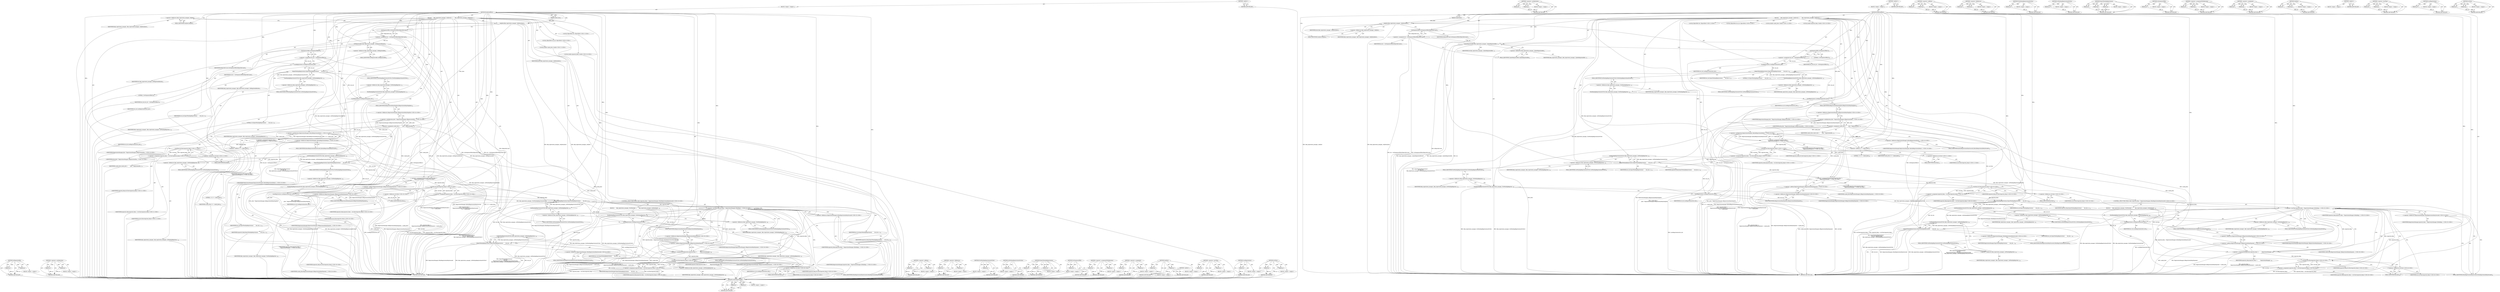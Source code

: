digraph "std.floor" {
vulnerable_183 [label=<(METHOD,SetRegisteredIds)>];
vulnerable_184 [label=<(PARAM,p1)>];
vulnerable_185 [label=<(PARAM,p2)>];
vulnerable_186 [label=<(BLOCK,&lt;empty&gt;,&lt;empty&gt;)>];
vulnerable_187 [label=<(METHOD_RETURN,ANY)>];
vulnerable_206 [label=<(METHOD,&lt;operator&gt;.multiplication)>];
vulnerable_207 [label=<(PARAM,p1)>];
vulnerable_208 [label=<(PARAM,p2)>];
vulnerable_209 [label=<(BLOCK,&lt;empty&gt;,&lt;empty&gt;)>];
vulnerable_210 [label=<(METHOD_RETURN,ANY)>];
vulnerable_6 [label=<(METHOD,&lt;global&gt;)<SUB>1</SUB>>];
vulnerable_7 [label=<(BLOCK,&lt;empty&gt;,&lt;empty&gt;)<SUB>1</SUB>>];
vulnerable_8 [label=<(METHOD,RunBackoffTest)<SUB>1</SUB>>];
vulnerable_9 [label=<(PARAM,double jitter)<SUB>1</SUB>>];
vulnerable_10 [label=<(BLOCK,{
     fake_registration_manager_.SetJitter(jit...,{
     fake_registration_manager_.SetJitter(jit...)<SUB>1</SUB>>];
vulnerable_11 [label=<(SetJitter,fake_registration_manager_.SetJitter(jitter))<SUB>2</SUB>>];
vulnerable_12 [label=<(&lt;operator&gt;.fieldAccess,fake_registration_manager_.SetJitter)<SUB>2</SUB>>];
vulnerable_13 [label=<(IDENTIFIER,fake_registration_manager_,fake_registration_manager_.SetJitter(jitter))<SUB>2</SUB>>];
vulnerable_14 [label=<(FIELD_IDENTIFIER,SetJitter,SetJitter)<SUB>2</SUB>>];
vulnerable_15 [label=<(IDENTIFIER,jitter,fake_registration_manager_.SetJitter(jitter))<SUB>2</SUB>>];
vulnerable_16 [label="<(LOCAL,ObjectIdSet ids: ObjectIdSet)<SUB>3</SUB>>"];
vulnerable_17 [label=<(&lt;operator&gt;.assignment,ids = GetSequenceOfIds(kObjectIdsCount))<SUB>3</SUB>>];
vulnerable_18 [label=<(IDENTIFIER,ids,ids = GetSequenceOfIds(kObjectIdsCount))<SUB>3</SUB>>];
vulnerable_19 [label=<(GetSequenceOfIds,GetSequenceOfIds(kObjectIdsCount))<SUB>3</SUB>>];
vulnerable_20 [label=<(IDENTIFIER,kObjectIdsCount,GetSequenceOfIds(kObjectIdsCount))<SUB>3</SUB>>];
vulnerable_21 [label=<(SetRegisteredIds,fake_registration_manager_.SetRegisteredIds(ids))<SUB>4</SUB>>];
vulnerable_22 [label=<(&lt;operator&gt;.fieldAccess,fake_registration_manager_.SetRegisteredIds)<SUB>4</SUB>>];
vulnerable_23 [label=<(IDENTIFIER,fake_registration_manager_,fake_registration_manager_.SetRegisteredIds(ids))<SUB>4</SUB>>];
vulnerable_24 [label=<(FIELD_IDENTIFIER,SetRegisteredIds,SetRegisteredIds)<SUB>4</SUB>>];
vulnerable_25 [label=<(IDENTIFIER,ids,fake_registration_manager_.SetRegisteredIds(ids))<SUB>4</SUB>>];
vulnerable_26 [label="<(LOCAL,ObjectIdSet lost_ids: ObjectIdSet)<SUB>6</SUB>>"];
vulnerable_27 [label=<(&lt;operator&gt;.assignment,lost_ids = GetSequenceOfIds(2))<SUB>6</SUB>>];
vulnerable_28 [label=<(IDENTIFIER,lost_ids,lost_ids = GetSequenceOfIds(2))<SUB>6</SUB>>];
vulnerable_29 [label=<(GetSequenceOfIds,GetSequenceOfIds(2))<SUB>6</SUB>>];
vulnerable_30 [label=<(LITERAL,2,GetSequenceOfIds(2))<SUB>6</SUB>>];
vulnerable_31 [label=<(LoseRegistrations,LoseRegistrations(lost_ids))<SUB>7</SUB>>];
vulnerable_32 [label=<(IDENTIFIER,lost_ids,LoseRegistrations(lost_ids))<SUB>7</SUB>>];
vulnerable_33 [label=<(ExpectPendingRegistrations,ExpectPendingRegistrations(
        lost_ids, 0...)<SUB>8</SUB>>];
vulnerable_34 [label=<(IDENTIFIER,lost_ids,ExpectPendingRegistrations(
        lost_ids, 0...)<SUB>9</SUB>>];
vulnerable_35 [label=<(LITERAL,0.0,ExpectPendingRegistrations(
        lost_ids, 0...)<SUB>9</SUB>>];
vulnerable_36 [label=<(GetPendingRegistrationsForTest,fake_registration_manager_.GetPendingRegistrati...)<SUB>10</SUB>>];
vulnerable_37 [label=<(&lt;operator&gt;.fieldAccess,fake_registration_manager_.GetPendingRegistrati...)<SUB>10</SUB>>];
vulnerable_38 [label=<(IDENTIFIER,fake_registration_manager_,fake_registration_manager_.GetPendingRegistrati...)<SUB>10</SUB>>];
vulnerable_39 [label=<(FIELD_IDENTIFIER,GetPendingRegistrationsForTest,GetPendingRegistrationsForTest)<SUB>10</SUB>>];
vulnerable_40 [label=<(FirePendingRegistrationsForTest,fake_registration_manager_.FirePendingRegistrat...)<SUB>12</SUB>>];
vulnerable_41 [label=<(&lt;operator&gt;.fieldAccess,fake_registration_manager_.FirePendingRegistrat...)<SUB>12</SUB>>];
vulnerable_42 [label=<(IDENTIFIER,fake_registration_manager_,fake_registration_manager_.FirePendingRegistrat...)<SUB>12</SUB>>];
vulnerable_43 [label=<(FIELD_IDENTIFIER,FirePendingRegistrationsForTest,FirePendingRegistrationsForTest)<SUB>12</SUB>>];
vulnerable_44 [label=<(LoseRegistrations,LoseRegistrations(lost_ids))<SUB>13</SUB>>];
vulnerable_45 [label=<(IDENTIFIER,lost_ids,LoseRegistrations(lost_ids))<SUB>13</SUB>>];
vulnerable_46 [label="<(LOCAL,double scaled_jitter: double)<SUB>15</SUB>>"];
vulnerable_47 [label=<(&lt;operator&gt;.assignment,scaled_jitter =
        jitter * RegistrationMa...)<SUB>15</SUB>>];
vulnerable_48 [label=<(IDENTIFIER,scaled_jitter,scaled_jitter =
        jitter * RegistrationMa...)<SUB>15</SUB>>];
vulnerable_49 [label="<(&lt;operator&gt;.multiplication,jitter * RegistrationManager::kRegistrationDela...)<SUB>16</SUB>>"];
vulnerable_50 [label="<(IDENTIFIER,jitter,jitter * RegistrationManager::kRegistrationDela...)<SUB>16</SUB>>"];
vulnerable_51 [label="<(&lt;operator&gt;.fieldAccess,RegistrationManager::kRegistrationDelayMaxJitter)<SUB>16</SUB>>"];
vulnerable_52 [label="<(IDENTIFIER,RegistrationManager,jitter * RegistrationManager::kRegistrationDela...)<SUB>16</SUB>>"];
vulnerable_53 [label=<(FIELD_IDENTIFIER,kRegistrationDelayMaxJitter,kRegistrationDelayMaxJitter)<SUB>16</SUB>>];
vulnerable_54 [label="<(LOCAL,double expected_delay: double)<SUB>18</SUB>>"];
vulnerable_55 [label="<(&lt;operator&gt;.assignment,expected_delay =
        RegistrationManager::k...)<SUB>18</SUB>>"];
vulnerable_56 [label="<(IDENTIFIER,expected_delay,expected_delay =
        RegistrationManager::k...)<SUB>18</SUB>>"];
vulnerable_57 [label="<(&lt;operator&gt;.multiplication,RegistrationManager::kInitialRegistrationDelayS...)<SUB>19</SUB>>"];
vulnerable_58 [label="<(&lt;operator&gt;.fieldAccess,RegistrationManager::kInitialRegistrationDelayS...)<SUB>19</SUB>>"];
vulnerable_59 [label="<(IDENTIFIER,RegistrationManager,RegistrationManager::kInitialRegistrationDelayS...)<SUB>19</SUB>>"];
vulnerable_60 [label=<(FIELD_IDENTIFIER,kInitialRegistrationDelaySeconds,kInitialRegistrationDelaySeconds)<SUB>19</SUB>>];
vulnerable_61 [label=<(&lt;operator&gt;.addition,1.0 + scaled_jitter)<SUB>20</SUB>>];
vulnerable_62 [label=<(LITERAL,1.0,1.0 + scaled_jitter)<SUB>20</SUB>>];
vulnerable_63 [label=<(IDENTIFIER,scaled_jitter,1.0 + scaled_jitter)<SUB>20</SUB>>];
vulnerable_64 [label="<(&lt;operator&gt;.assignment,expected_delay = std::floor(expected_delay))<SUB>21</SUB>>"];
vulnerable_65 [label="<(IDENTIFIER,expected_delay,expected_delay = std::floor(expected_delay))<SUB>21</SUB>>"];
vulnerable_66 [label="<(std.floor,std::floor(expected_delay))<SUB>21</SUB>>"];
vulnerable_67 [label="<(&lt;operator&gt;.fieldAccess,std::floor)<SUB>21</SUB>>"];
vulnerable_68 [label="<(IDENTIFIER,std,std::floor(expected_delay))<SUB>21</SUB>>"];
vulnerable_69 [label=<(FIELD_IDENTIFIER,floor,floor)<SUB>21</SUB>>];
vulnerable_70 [label="<(IDENTIFIER,expected_delay,std::floor(expected_delay))<SUB>21</SUB>>"];
vulnerable_71 [label=<(ExpectPendingRegistrations,ExpectPendingRegistrations(
        lost_ids, e...)<SUB>22</SUB>>];
vulnerable_72 [label=<(IDENTIFIER,lost_ids,ExpectPendingRegistrations(
        lost_ids, e...)<SUB>23</SUB>>];
vulnerable_73 [label=<(IDENTIFIER,expected_delay,ExpectPendingRegistrations(
        lost_ids, e...)<SUB>23</SUB>>];
vulnerable_74 [label=<(GetPendingRegistrationsForTest,fake_registration_manager_.GetPendingRegistrati...)<SUB>24</SUB>>];
vulnerable_75 [label=<(&lt;operator&gt;.fieldAccess,fake_registration_manager_.GetPendingRegistrati...)<SUB>24</SUB>>];
vulnerable_76 [label=<(IDENTIFIER,fake_registration_manager_,fake_registration_manager_.GetPendingRegistrati...)<SUB>24</SUB>>];
vulnerable_77 [label=<(FIELD_IDENTIFIER,GetPendingRegistrationsForTest,GetPendingRegistrationsForTest)<SUB>24</SUB>>];
vulnerable_78 [label=<(FirePendingRegistrationsForTest,fake_registration_manager_.FirePendingRegistrat...)<SUB>26</SUB>>];
vulnerable_79 [label=<(&lt;operator&gt;.fieldAccess,fake_registration_manager_.FirePendingRegistrat...)<SUB>26</SUB>>];
vulnerable_80 [label=<(IDENTIFIER,fake_registration_manager_,fake_registration_manager_.FirePendingRegistrat...)<SUB>26</SUB>>];
vulnerable_81 [label=<(FIELD_IDENTIFIER,FirePendingRegistrationsForTest,FirePendingRegistrationsForTest)<SUB>26</SUB>>];
vulnerable_82 [label=<(LoseRegistrations,LoseRegistrations(lost_ids))<SUB>27</SUB>>];
vulnerable_83 [label=<(IDENTIFIER,lost_ids,LoseRegistrations(lost_ids))<SUB>27</SUB>>];
vulnerable_84 [label="<(&lt;operator&gt;.assignmentMultiplication,expected_delay *=
        RegistrationManager::...)<SUB>28</SUB>>"];
vulnerable_85 [label="<(IDENTIFIER,expected_delay,expected_delay *=
        RegistrationManager::...)<SUB>28</SUB>>"];
vulnerable_86 [label="<(&lt;operator&gt;.addition,RegistrationManager::kRegistrationDelayExponent...)<SUB>29</SUB>>"];
vulnerable_87 [label="<(&lt;operator&gt;.fieldAccess,RegistrationManager::kRegistrationDelayExponent)<SUB>29</SUB>>"];
vulnerable_88 [label="<(IDENTIFIER,RegistrationManager,RegistrationManager::kRegistrationDelayExponent...)<SUB>29</SUB>>"];
vulnerable_89 [label=<(FIELD_IDENTIFIER,kRegistrationDelayExponent,kRegistrationDelayExponent)<SUB>29</SUB>>];
vulnerable_90 [label="<(IDENTIFIER,scaled_jitter,RegistrationManager::kRegistrationDelayExponent...)<SUB>29</SUB>>"];
vulnerable_91 [label="<(&lt;operator&gt;.assignment,expected_delay = std::floor(expected_delay))<SUB>30</SUB>>"];
vulnerable_92 [label="<(IDENTIFIER,expected_delay,expected_delay = std::floor(expected_delay))<SUB>30</SUB>>"];
vulnerable_93 [label="<(std.floor,std::floor(expected_delay))<SUB>30</SUB>>"];
vulnerable_94 [label="<(&lt;operator&gt;.fieldAccess,std::floor)<SUB>30</SUB>>"];
vulnerable_95 [label="<(IDENTIFIER,std,std::floor(expected_delay))<SUB>30</SUB>>"];
vulnerable_96 [label=<(FIELD_IDENTIFIER,floor,floor)<SUB>30</SUB>>];
vulnerable_97 [label="<(IDENTIFIER,expected_delay,std::floor(expected_delay))<SUB>30</SUB>>"];
vulnerable_98 [label=<(ExpectPendingRegistrations,ExpectPendingRegistrations(
        lost_ids, e...)<SUB>31</SUB>>];
vulnerable_99 [label=<(IDENTIFIER,lost_ids,ExpectPendingRegistrations(
        lost_ids, e...)<SUB>32</SUB>>];
vulnerable_100 [label=<(IDENTIFIER,expected_delay,ExpectPendingRegistrations(
        lost_ids, e...)<SUB>32</SUB>>];
vulnerable_101 [label=<(GetPendingRegistrationsForTest,fake_registration_manager_.GetPendingRegistrati...)<SUB>33</SUB>>];
vulnerable_102 [label=<(&lt;operator&gt;.fieldAccess,fake_registration_manager_.GetPendingRegistrati...)<SUB>33</SUB>>];
vulnerable_103 [label=<(IDENTIFIER,fake_registration_manager_,fake_registration_manager_.GetPendingRegistrati...)<SUB>33</SUB>>];
vulnerable_104 [label=<(FIELD_IDENTIFIER,GetPendingRegistrationsForTest,GetPendingRegistrationsForTest)<SUB>33</SUB>>];
vulnerable_105 [label="<(CONTROL_STRUCTURE,WHILE,while (expected_delay &lt; RegistrationManager::kMaxRegistrationDelaySeconds))<SUB>35</SUB>>"];
vulnerable_106 [label="<(&lt;operator&gt;.lessThan,expected_delay &lt; RegistrationManager::kMaxRegis...)<SUB>35</SUB>>"];
vulnerable_107 [label="<(IDENTIFIER,expected_delay,expected_delay &lt; RegistrationManager::kMaxRegis...)<SUB>35</SUB>>"];
vulnerable_108 [label="<(&lt;operator&gt;.fieldAccess,RegistrationManager::kMaxRegistrationDelaySeconds)<SUB>35</SUB>>"];
vulnerable_109 [label="<(IDENTIFIER,RegistrationManager,expected_delay &lt; RegistrationManager::kMaxRegis...)<SUB>35</SUB>>"];
vulnerable_110 [label=<(FIELD_IDENTIFIER,kMaxRegistrationDelaySeconds,kMaxRegistrationDelaySeconds)<SUB>35</SUB>>];
vulnerable_111 [label=<(BLOCK,{
      fake_registration_manager_.FirePendingR...,{
      fake_registration_manager_.FirePendingR...)<SUB>35</SUB>>];
vulnerable_112 [label=<(FirePendingRegistrationsForTest,fake_registration_manager_.FirePendingRegistrat...)<SUB>36</SUB>>];
vulnerable_113 [label=<(&lt;operator&gt;.fieldAccess,fake_registration_manager_.FirePendingRegistrat...)<SUB>36</SUB>>];
vulnerable_114 [label=<(IDENTIFIER,fake_registration_manager_,fake_registration_manager_.FirePendingRegistrat...)<SUB>36</SUB>>];
vulnerable_115 [label=<(FIELD_IDENTIFIER,FirePendingRegistrationsForTest,FirePendingRegistrationsForTest)<SUB>36</SUB>>];
vulnerable_116 [label=<(LoseRegistrations,LoseRegistrations(lost_ids))<SUB>37</SUB>>];
vulnerable_117 [label=<(IDENTIFIER,lost_ids,LoseRegistrations(lost_ids))<SUB>37</SUB>>];
vulnerable_118 [label=<(&lt;operator&gt;.assignmentMultiplication,expected_delay *=
          RegistrationManager...)<SUB>38</SUB>>];
vulnerable_119 [label=<(IDENTIFIER,expected_delay,expected_delay *=
          RegistrationManager...)<SUB>38</SUB>>];
vulnerable_120 [label="<(&lt;operator&gt;.addition,RegistrationManager::kRegistrationDelayExponent...)<SUB>39</SUB>>"];
vulnerable_121 [label="<(&lt;operator&gt;.fieldAccess,RegistrationManager::kRegistrationDelayExponent)<SUB>39</SUB>>"];
vulnerable_122 [label="<(IDENTIFIER,RegistrationManager,RegistrationManager::kRegistrationDelayExponent...)<SUB>39</SUB>>"];
vulnerable_123 [label=<(FIELD_IDENTIFIER,kRegistrationDelayExponent,kRegistrationDelayExponent)<SUB>39</SUB>>];
vulnerable_124 [label="<(IDENTIFIER,scaled_jitter,RegistrationManager::kRegistrationDelayExponent...)<SUB>39</SUB>>"];
vulnerable_125 [label="<(&lt;operator&gt;.assignment,expected_delay = std::floor(expected_delay))<SUB>40</SUB>>"];
vulnerable_126 [label="<(IDENTIFIER,expected_delay,expected_delay = std::floor(expected_delay))<SUB>40</SUB>>"];
vulnerable_127 [label="<(std.floor,std::floor(expected_delay))<SUB>40</SUB>>"];
vulnerable_128 [label="<(&lt;operator&gt;.fieldAccess,std::floor)<SUB>40</SUB>>"];
vulnerable_129 [label="<(IDENTIFIER,std,std::floor(expected_delay))<SUB>40</SUB>>"];
vulnerable_130 [label=<(FIELD_IDENTIFIER,floor,floor)<SUB>40</SUB>>];
vulnerable_131 [label="<(IDENTIFIER,expected_delay,std::floor(expected_delay))<SUB>40</SUB>>"];
vulnerable_132 [label=<(ExpectPendingRegistrations,ExpectPendingRegistrations(
        lost_ids,
 ...)<SUB>42</SUB>>];
vulnerable_133 [label=<(IDENTIFIER,lost_ids,ExpectPendingRegistrations(
        lost_ids,
 ...)<SUB>43</SUB>>];
vulnerable_134 [label="<(&lt;operator&gt;.fieldAccess,RegistrationManager::kMaxRegistrationDelaySeconds)<SUB>44</SUB>>"];
vulnerable_135 [label=<(IDENTIFIER,RegistrationManager,ExpectPendingRegistrations(
        lost_ids,
 ...)<SUB>44</SUB>>];
vulnerable_136 [label=<(FIELD_IDENTIFIER,kMaxRegistrationDelaySeconds,kMaxRegistrationDelaySeconds)<SUB>44</SUB>>];
vulnerable_137 [label=<(GetPendingRegistrationsForTest,fake_registration_manager_.GetPendingRegistrati...)<SUB>45</SUB>>];
vulnerable_138 [label=<(&lt;operator&gt;.fieldAccess,fake_registration_manager_.GetPendingRegistrati...)<SUB>45</SUB>>];
vulnerable_139 [label=<(IDENTIFIER,fake_registration_manager_,fake_registration_manager_.GetPendingRegistrati...)<SUB>45</SUB>>];
vulnerable_140 [label=<(FIELD_IDENTIFIER,GetPendingRegistrationsForTest,GetPendingRegistrationsForTest)<SUB>45</SUB>>];
vulnerable_141 [label=<(METHOD_RETURN,void)<SUB>1</SUB>>];
vulnerable_143 [label=<(METHOD_RETURN,ANY)<SUB>1</SUB>>];
vulnerable_211 [label=<(METHOD,&lt;operator&gt;.addition)>];
vulnerable_212 [label=<(PARAM,p1)>];
vulnerable_213 [label=<(PARAM,p2)>];
vulnerable_214 [label=<(BLOCK,&lt;empty&gt;,&lt;empty&gt;)>];
vulnerable_215 [label=<(METHOD_RETURN,ANY)>];
vulnerable_169 [label=<(METHOD,&lt;operator&gt;.fieldAccess)>];
vulnerable_170 [label=<(PARAM,p1)>];
vulnerable_171 [label=<(PARAM,p2)>];
vulnerable_172 [label=<(BLOCK,&lt;empty&gt;,&lt;empty&gt;)>];
vulnerable_173 [label=<(METHOD_RETURN,ANY)>];
vulnerable_202 [label=<(METHOD,FirePendingRegistrationsForTest)>];
vulnerable_203 [label=<(PARAM,p1)>];
vulnerable_204 [label=<(BLOCK,&lt;empty&gt;,&lt;empty&gt;)>];
vulnerable_205 [label=<(METHOD_RETURN,ANY)>];
vulnerable_198 [label=<(METHOD,GetPendingRegistrationsForTest)>];
vulnerable_199 [label=<(PARAM,p1)>];
vulnerable_200 [label=<(BLOCK,&lt;empty&gt;,&lt;empty&gt;)>];
vulnerable_201 [label=<(METHOD_RETURN,ANY)>];
vulnerable_192 [label=<(METHOD,ExpectPendingRegistrations)>];
vulnerable_193 [label=<(PARAM,p1)>];
vulnerable_194 [label=<(PARAM,p2)>];
vulnerable_195 [label=<(PARAM,p3)>];
vulnerable_196 [label=<(BLOCK,&lt;empty&gt;,&lt;empty&gt;)>];
vulnerable_197 [label=<(METHOD_RETURN,ANY)>];
vulnerable_179 [label=<(METHOD,GetSequenceOfIds)>];
vulnerable_180 [label=<(PARAM,p1)>];
vulnerable_181 [label=<(BLOCK,&lt;empty&gt;,&lt;empty&gt;)>];
vulnerable_182 [label=<(METHOD_RETURN,ANY)>];
vulnerable_221 [label=<(METHOD,&lt;operator&gt;.assignmentMultiplication)>];
vulnerable_222 [label=<(PARAM,p1)>];
vulnerable_223 [label=<(PARAM,p2)>];
vulnerable_224 [label=<(BLOCK,&lt;empty&gt;,&lt;empty&gt;)>];
vulnerable_225 [label=<(METHOD_RETURN,ANY)>];
vulnerable_174 [label=<(METHOD,&lt;operator&gt;.assignment)>];
vulnerable_175 [label=<(PARAM,p1)>];
vulnerable_176 [label=<(PARAM,p2)>];
vulnerable_177 [label=<(BLOCK,&lt;empty&gt;,&lt;empty&gt;)>];
vulnerable_178 [label=<(METHOD_RETURN,ANY)>];
vulnerable_164 [label=<(METHOD,SetJitter)>];
vulnerable_165 [label=<(PARAM,p1)>];
vulnerable_166 [label=<(PARAM,p2)>];
vulnerable_167 [label=<(BLOCK,&lt;empty&gt;,&lt;empty&gt;)>];
vulnerable_168 [label=<(METHOD_RETURN,ANY)>];
vulnerable_158 [label=<(METHOD,&lt;global&gt;)<SUB>1</SUB>>];
vulnerable_159 [label=<(BLOCK,&lt;empty&gt;,&lt;empty&gt;)>];
vulnerable_160 [label=<(METHOD_RETURN,ANY)>];
vulnerable_226 [label=<(METHOD,&lt;operator&gt;.lessThan)>];
vulnerable_227 [label=<(PARAM,p1)>];
vulnerable_228 [label=<(PARAM,p2)>];
vulnerable_229 [label=<(BLOCK,&lt;empty&gt;,&lt;empty&gt;)>];
vulnerable_230 [label=<(METHOD_RETURN,ANY)>];
vulnerable_188 [label=<(METHOD,LoseRegistrations)>];
vulnerable_189 [label=<(PARAM,p1)>];
vulnerable_190 [label=<(BLOCK,&lt;empty&gt;,&lt;empty&gt;)>];
vulnerable_191 [label=<(METHOD_RETURN,ANY)>];
vulnerable_216 [label=<(METHOD,std.floor)>];
vulnerable_217 [label=<(PARAM,p1)>];
vulnerable_218 [label=<(PARAM,p2)>];
vulnerable_219 [label=<(BLOCK,&lt;empty&gt;,&lt;empty&gt;)>];
vulnerable_220 [label=<(METHOD_RETURN,ANY)>];
fixed_183 [label=<(METHOD,UpdateRegisteredIds)>];
fixed_184 [label=<(PARAM,p1)>];
fixed_185 [label=<(PARAM,p2)>];
fixed_186 [label=<(BLOCK,&lt;empty&gt;,&lt;empty&gt;)>];
fixed_187 [label=<(METHOD_RETURN,ANY)>];
fixed_206 [label=<(METHOD,&lt;operator&gt;.multiplication)>];
fixed_207 [label=<(PARAM,p1)>];
fixed_208 [label=<(PARAM,p2)>];
fixed_209 [label=<(BLOCK,&lt;empty&gt;,&lt;empty&gt;)>];
fixed_210 [label=<(METHOD_RETURN,ANY)>];
fixed_6 [label=<(METHOD,&lt;global&gt;)<SUB>1</SUB>>];
fixed_7 [label=<(BLOCK,&lt;empty&gt;,&lt;empty&gt;)<SUB>1</SUB>>];
fixed_8 [label=<(METHOD,RunBackoffTest)<SUB>1</SUB>>];
fixed_9 [label=<(PARAM,double jitter)<SUB>1</SUB>>];
fixed_10 [label=<(BLOCK,{
     fake_registration_manager_.SetJitter(jit...,{
     fake_registration_manager_.SetJitter(jit...)<SUB>1</SUB>>];
fixed_11 [label=<(SetJitter,fake_registration_manager_.SetJitter(jitter))<SUB>2</SUB>>];
fixed_12 [label=<(&lt;operator&gt;.fieldAccess,fake_registration_manager_.SetJitter)<SUB>2</SUB>>];
fixed_13 [label=<(IDENTIFIER,fake_registration_manager_,fake_registration_manager_.SetJitter(jitter))<SUB>2</SUB>>];
fixed_14 [label=<(FIELD_IDENTIFIER,SetJitter,SetJitter)<SUB>2</SUB>>];
fixed_15 [label=<(IDENTIFIER,jitter,fake_registration_manager_.SetJitter(jitter))<SUB>2</SUB>>];
fixed_16 [label="<(LOCAL,ObjectIdSet ids: ObjectIdSet)<SUB>3</SUB>>"];
fixed_17 [label=<(&lt;operator&gt;.assignment,ids = GetSequenceOfIds(kObjectIdsCount))<SUB>3</SUB>>];
fixed_18 [label=<(IDENTIFIER,ids,ids = GetSequenceOfIds(kObjectIdsCount))<SUB>3</SUB>>];
fixed_19 [label=<(GetSequenceOfIds,GetSequenceOfIds(kObjectIdsCount))<SUB>3</SUB>>];
fixed_20 [label=<(IDENTIFIER,kObjectIdsCount,GetSequenceOfIds(kObjectIdsCount))<SUB>3</SUB>>];
fixed_21 [label=<(UpdateRegisteredIds,fake_registration_manager_.UpdateRegisteredIds(...)<SUB>4</SUB>>];
fixed_22 [label=<(&lt;operator&gt;.fieldAccess,fake_registration_manager_.UpdateRegisteredIds)<SUB>4</SUB>>];
fixed_23 [label=<(IDENTIFIER,fake_registration_manager_,fake_registration_manager_.UpdateRegisteredIds(...)<SUB>4</SUB>>];
fixed_24 [label=<(FIELD_IDENTIFIER,UpdateRegisteredIds,UpdateRegisteredIds)<SUB>4</SUB>>];
fixed_25 [label=<(IDENTIFIER,ids,fake_registration_manager_.UpdateRegisteredIds(...)<SUB>4</SUB>>];
fixed_26 [label="<(LOCAL,ObjectIdSet lost_ids: ObjectIdSet)<SUB>6</SUB>>"];
fixed_27 [label=<(&lt;operator&gt;.assignment,lost_ids = GetSequenceOfIds(2))<SUB>6</SUB>>];
fixed_28 [label=<(IDENTIFIER,lost_ids,lost_ids = GetSequenceOfIds(2))<SUB>6</SUB>>];
fixed_29 [label=<(GetSequenceOfIds,GetSequenceOfIds(2))<SUB>6</SUB>>];
fixed_30 [label=<(LITERAL,2,GetSequenceOfIds(2))<SUB>6</SUB>>];
fixed_31 [label=<(LoseRegistrations,LoseRegistrations(lost_ids))<SUB>7</SUB>>];
fixed_32 [label=<(IDENTIFIER,lost_ids,LoseRegistrations(lost_ids))<SUB>7</SUB>>];
fixed_33 [label=<(ExpectPendingRegistrations,ExpectPendingRegistrations(
        lost_ids, 0...)<SUB>8</SUB>>];
fixed_34 [label=<(IDENTIFIER,lost_ids,ExpectPendingRegistrations(
        lost_ids, 0...)<SUB>9</SUB>>];
fixed_35 [label=<(LITERAL,0.0,ExpectPendingRegistrations(
        lost_ids, 0...)<SUB>9</SUB>>];
fixed_36 [label=<(GetPendingRegistrationsForTest,fake_registration_manager_.GetPendingRegistrati...)<SUB>10</SUB>>];
fixed_37 [label=<(&lt;operator&gt;.fieldAccess,fake_registration_manager_.GetPendingRegistrati...)<SUB>10</SUB>>];
fixed_38 [label=<(IDENTIFIER,fake_registration_manager_,fake_registration_manager_.GetPendingRegistrati...)<SUB>10</SUB>>];
fixed_39 [label=<(FIELD_IDENTIFIER,GetPendingRegistrationsForTest,GetPendingRegistrationsForTest)<SUB>10</SUB>>];
fixed_40 [label=<(FirePendingRegistrationsForTest,fake_registration_manager_.FirePendingRegistrat...)<SUB>12</SUB>>];
fixed_41 [label=<(&lt;operator&gt;.fieldAccess,fake_registration_manager_.FirePendingRegistrat...)<SUB>12</SUB>>];
fixed_42 [label=<(IDENTIFIER,fake_registration_manager_,fake_registration_manager_.FirePendingRegistrat...)<SUB>12</SUB>>];
fixed_43 [label=<(FIELD_IDENTIFIER,FirePendingRegistrationsForTest,FirePendingRegistrationsForTest)<SUB>12</SUB>>];
fixed_44 [label=<(LoseRegistrations,LoseRegistrations(lost_ids))<SUB>13</SUB>>];
fixed_45 [label=<(IDENTIFIER,lost_ids,LoseRegistrations(lost_ids))<SUB>13</SUB>>];
fixed_46 [label="<(LOCAL,double scaled_jitter: double)<SUB>15</SUB>>"];
fixed_47 [label=<(&lt;operator&gt;.assignment,scaled_jitter =
        jitter * RegistrationMa...)<SUB>15</SUB>>];
fixed_48 [label=<(IDENTIFIER,scaled_jitter,scaled_jitter =
        jitter * RegistrationMa...)<SUB>15</SUB>>];
fixed_49 [label="<(&lt;operator&gt;.multiplication,jitter * RegistrationManager::kRegistrationDela...)<SUB>16</SUB>>"];
fixed_50 [label="<(IDENTIFIER,jitter,jitter * RegistrationManager::kRegistrationDela...)<SUB>16</SUB>>"];
fixed_51 [label="<(&lt;operator&gt;.fieldAccess,RegistrationManager::kRegistrationDelayMaxJitter)<SUB>16</SUB>>"];
fixed_52 [label="<(IDENTIFIER,RegistrationManager,jitter * RegistrationManager::kRegistrationDela...)<SUB>16</SUB>>"];
fixed_53 [label=<(FIELD_IDENTIFIER,kRegistrationDelayMaxJitter,kRegistrationDelayMaxJitter)<SUB>16</SUB>>];
fixed_54 [label="<(LOCAL,double expected_delay: double)<SUB>18</SUB>>"];
fixed_55 [label="<(&lt;operator&gt;.assignment,expected_delay =
        RegistrationManager::k...)<SUB>18</SUB>>"];
fixed_56 [label="<(IDENTIFIER,expected_delay,expected_delay =
        RegistrationManager::k...)<SUB>18</SUB>>"];
fixed_57 [label="<(&lt;operator&gt;.multiplication,RegistrationManager::kInitialRegistrationDelayS...)<SUB>19</SUB>>"];
fixed_58 [label="<(&lt;operator&gt;.fieldAccess,RegistrationManager::kInitialRegistrationDelayS...)<SUB>19</SUB>>"];
fixed_59 [label="<(IDENTIFIER,RegistrationManager,RegistrationManager::kInitialRegistrationDelayS...)<SUB>19</SUB>>"];
fixed_60 [label=<(FIELD_IDENTIFIER,kInitialRegistrationDelaySeconds,kInitialRegistrationDelaySeconds)<SUB>19</SUB>>];
fixed_61 [label=<(&lt;operator&gt;.addition,1.0 + scaled_jitter)<SUB>20</SUB>>];
fixed_62 [label=<(LITERAL,1.0,1.0 + scaled_jitter)<SUB>20</SUB>>];
fixed_63 [label=<(IDENTIFIER,scaled_jitter,1.0 + scaled_jitter)<SUB>20</SUB>>];
fixed_64 [label="<(&lt;operator&gt;.assignment,expected_delay = std::floor(expected_delay))<SUB>21</SUB>>"];
fixed_65 [label="<(IDENTIFIER,expected_delay,expected_delay = std::floor(expected_delay))<SUB>21</SUB>>"];
fixed_66 [label="<(std.floor,std::floor(expected_delay))<SUB>21</SUB>>"];
fixed_67 [label="<(&lt;operator&gt;.fieldAccess,std::floor)<SUB>21</SUB>>"];
fixed_68 [label="<(IDENTIFIER,std,std::floor(expected_delay))<SUB>21</SUB>>"];
fixed_69 [label=<(FIELD_IDENTIFIER,floor,floor)<SUB>21</SUB>>];
fixed_70 [label="<(IDENTIFIER,expected_delay,std::floor(expected_delay))<SUB>21</SUB>>"];
fixed_71 [label=<(ExpectPendingRegistrations,ExpectPendingRegistrations(
        lost_ids, e...)<SUB>22</SUB>>];
fixed_72 [label=<(IDENTIFIER,lost_ids,ExpectPendingRegistrations(
        lost_ids, e...)<SUB>23</SUB>>];
fixed_73 [label=<(IDENTIFIER,expected_delay,ExpectPendingRegistrations(
        lost_ids, e...)<SUB>23</SUB>>];
fixed_74 [label=<(GetPendingRegistrationsForTest,fake_registration_manager_.GetPendingRegistrati...)<SUB>24</SUB>>];
fixed_75 [label=<(&lt;operator&gt;.fieldAccess,fake_registration_manager_.GetPendingRegistrati...)<SUB>24</SUB>>];
fixed_76 [label=<(IDENTIFIER,fake_registration_manager_,fake_registration_manager_.GetPendingRegistrati...)<SUB>24</SUB>>];
fixed_77 [label=<(FIELD_IDENTIFIER,GetPendingRegistrationsForTest,GetPendingRegistrationsForTest)<SUB>24</SUB>>];
fixed_78 [label=<(FirePendingRegistrationsForTest,fake_registration_manager_.FirePendingRegistrat...)<SUB>26</SUB>>];
fixed_79 [label=<(&lt;operator&gt;.fieldAccess,fake_registration_manager_.FirePendingRegistrat...)<SUB>26</SUB>>];
fixed_80 [label=<(IDENTIFIER,fake_registration_manager_,fake_registration_manager_.FirePendingRegistrat...)<SUB>26</SUB>>];
fixed_81 [label=<(FIELD_IDENTIFIER,FirePendingRegistrationsForTest,FirePendingRegistrationsForTest)<SUB>26</SUB>>];
fixed_82 [label=<(LoseRegistrations,LoseRegistrations(lost_ids))<SUB>27</SUB>>];
fixed_83 [label=<(IDENTIFIER,lost_ids,LoseRegistrations(lost_ids))<SUB>27</SUB>>];
fixed_84 [label="<(&lt;operator&gt;.assignmentMultiplication,expected_delay *=
        RegistrationManager::...)<SUB>28</SUB>>"];
fixed_85 [label="<(IDENTIFIER,expected_delay,expected_delay *=
        RegistrationManager::...)<SUB>28</SUB>>"];
fixed_86 [label="<(&lt;operator&gt;.addition,RegistrationManager::kRegistrationDelayExponent...)<SUB>29</SUB>>"];
fixed_87 [label="<(&lt;operator&gt;.fieldAccess,RegistrationManager::kRegistrationDelayExponent)<SUB>29</SUB>>"];
fixed_88 [label="<(IDENTIFIER,RegistrationManager,RegistrationManager::kRegistrationDelayExponent...)<SUB>29</SUB>>"];
fixed_89 [label=<(FIELD_IDENTIFIER,kRegistrationDelayExponent,kRegistrationDelayExponent)<SUB>29</SUB>>];
fixed_90 [label="<(IDENTIFIER,scaled_jitter,RegistrationManager::kRegistrationDelayExponent...)<SUB>29</SUB>>"];
fixed_91 [label="<(&lt;operator&gt;.assignment,expected_delay = std::floor(expected_delay))<SUB>30</SUB>>"];
fixed_92 [label="<(IDENTIFIER,expected_delay,expected_delay = std::floor(expected_delay))<SUB>30</SUB>>"];
fixed_93 [label="<(std.floor,std::floor(expected_delay))<SUB>30</SUB>>"];
fixed_94 [label="<(&lt;operator&gt;.fieldAccess,std::floor)<SUB>30</SUB>>"];
fixed_95 [label="<(IDENTIFIER,std,std::floor(expected_delay))<SUB>30</SUB>>"];
fixed_96 [label=<(FIELD_IDENTIFIER,floor,floor)<SUB>30</SUB>>];
fixed_97 [label="<(IDENTIFIER,expected_delay,std::floor(expected_delay))<SUB>30</SUB>>"];
fixed_98 [label=<(ExpectPendingRegistrations,ExpectPendingRegistrations(
        lost_ids, e...)<SUB>31</SUB>>];
fixed_99 [label=<(IDENTIFIER,lost_ids,ExpectPendingRegistrations(
        lost_ids, e...)<SUB>32</SUB>>];
fixed_100 [label=<(IDENTIFIER,expected_delay,ExpectPendingRegistrations(
        lost_ids, e...)<SUB>32</SUB>>];
fixed_101 [label=<(GetPendingRegistrationsForTest,fake_registration_manager_.GetPendingRegistrati...)<SUB>33</SUB>>];
fixed_102 [label=<(&lt;operator&gt;.fieldAccess,fake_registration_manager_.GetPendingRegistrati...)<SUB>33</SUB>>];
fixed_103 [label=<(IDENTIFIER,fake_registration_manager_,fake_registration_manager_.GetPendingRegistrati...)<SUB>33</SUB>>];
fixed_104 [label=<(FIELD_IDENTIFIER,GetPendingRegistrationsForTest,GetPendingRegistrationsForTest)<SUB>33</SUB>>];
fixed_105 [label="<(CONTROL_STRUCTURE,WHILE,while (expected_delay &lt; RegistrationManager::kMaxRegistrationDelaySeconds))<SUB>35</SUB>>"];
fixed_106 [label="<(&lt;operator&gt;.lessThan,expected_delay &lt; RegistrationManager::kMaxRegis...)<SUB>35</SUB>>"];
fixed_107 [label="<(IDENTIFIER,expected_delay,expected_delay &lt; RegistrationManager::kMaxRegis...)<SUB>35</SUB>>"];
fixed_108 [label="<(&lt;operator&gt;.fieldAccess,RegistrationManager::kMaxRegistrationDelaySeconds)<SUB>35</SUB>>"];
fixed_109 [label="<(IDENTIFIER,RegistrationManager,expected_delay &lt; RegistrationManager::kMaxRegis...)<SUB>35</SUB>>"];
fixed_110 [label=<(FIELD_IDENTIFIER,kMaxRegistrationDelaySeconds,kMaxRegistrationDelaySeconds)<SUB>35</SUB>>];
fixed_111 [label=<(BLOCK,{
      fake_registration_manager_.FirePendingR...,{
      fake_registration_manager_.FirePendingR...)<SUB>35</SUB>>];
fixed_112 [label=<(FirePendingRegistrationsForTest,fake_registration_manager_.FirePendingRegistrat...)<SUB>36</SUB>>];
fixed_113 [label=<(&lt;operator&gt;.fieldAccess,fake_registration_manager_.FirePendingRegistrat...)<SUB>36</SUB>>];
fixed_114 [label=<(IDENTIFIER,fake_registration_manager_,fake_registration_manager_.FirePendingRegistrat...)<SUB>36</SUB>>];
fixed_115 [label=<(FIELD_IDENTIFIER,FirePendingRegistrationsForTest,FirePendingRegistrationsForTest)<SUB>36</SUB>>];
fixed_116 [label=<(LoseRegistrations,LoseRegistrations(lost_ids))<SUB>37</SUB>>];
fixed_117 [label=<(IDENTIFIER,lost_ids,LoseRegistrations(lost_ids))<SUB>37</SUB>>];
fixed_118 [label=<(&lt;operator&gt;.assignmentMultiplication,expected_delay *=
          RegistrationManager...)<SUB>38</SUB>>];
fixed_119 [label=<(IDENTIFIER,expected_delay,expected_delay *=
          RegistrationManager...)<SUB>38</SUB>>];
fixed_120 [label="<(&lt;operator&gt;.addition,RegistrationManager::kRegistrationDelayExponent...)<SUB>39</SUB>>"];
fixed_121 [label="<(&lt;operator&gt;.fieldAccess,RegistrationManager::kRegistrationDelayExponent)<SUB>39</SUB>>"];
fixed_122 [label="<(IDENTIFIER,RegistrationManager,RegistrationManager::kRegistrationDelayExponent...)<SUB>39</SUB>>"];
fixed_123 [label=<(FIELD_IDENTIFIER,kRegistrationDelayExponent,kRegistrationDelayExponent)<SUB>39</SUB>>];
fixed_124 [label="<(IDENTIFIER,scaled_jitter,RegistrationManager::kRegistrationDelayExponent...)<SUB>39</SUB>>"];
fixed_125 [label="<(&lt;operator&gt;.assignment,expected_delay = std::floor(expected_delay))<SUB>40</SUB>>"];
fixed_126 [label="<(IDENTIFIER,expected_delay,expected_delay = std::floor(expected_delay))<SUB>40</SUB>>"];
fixed_127 [label="<(std.floor,std::floor(expected_delay))<SUB>40</SUB>>"];
fixed_128 [label="<(&lt;operator&gt;.fieldAccess,std::floor)<SUB>40</SUB>>"];
fixed_129 [label="<(IDENTIFIER,std,std::floor(expected_delay))<SUB>40</SUB>>"];
fixed_130 [label=<(FIELD_IDENTIFIER,floor,floor)<SUB>40</SUB>>];
fixed_131 [label="<(IDENTIFIER,expected_delay,std::floor(expected_delay))<SUB>40</SUB>>"];
fixed_132 [label=<(ExpectPendingRegistrations,ExpectPendingRegistrations(
        lost_ids,
 ...)<SUB>42</SUB>>];
fixed_133 [label=<(IDENTIFIER,lost_ids,ExpectPendingRegistrations(
        lost_ids,
 ...)<SUB>43</SUB>>];
fixed_134 [label="<(&lt;operator&gt;.fieldAccess,RegistrationManager::kMaxRegistrationDelaySeconds)<SUB>44</SUB>>"];
fixed_135 [label=<(IDENTIFIER,RegistrationManager,ExpectPendingRegistrations(
        lost_ids,
 ...)<SUB>44</SUB>>];
fixed_136 [label=<(FIELD_IDENTIFIER,kMaxRegistrationDelaySeconds,kMaxRegistrationDelaySeconds)<SUB>44</SUB>>];
fixed_137 [label=<(GetPendingRegistrationsForTest,fake_registration_manager_.GetPendingRegistrati...)<SUB>45</SUB>>];
fixed_138 [label=<(&lt;operator&gt;.fieldAccess,fake_registration_manager_.GetPendingRegistrati...)<SUB>45</SUB>>];
fixed_139 [label=<(IDENTIFIER,fake_registration_manager_,fake_registration_manager_.GetPendingRegistrati...)<SUB>45</SUB>>];
fixed_140 [label=<(FIELD_IDENTIFIER,GetPendingRegistrationsForTest,GetPendingRegistrationsForTest)<SUB>45</SUB>>];
fixed_141 [label=<(METHOD_RETURN,void)<SUB>1</SUB>>];
fixed_143 [label=<(METHOD_RETURN,ANY)<SUB>1</SUB>>];
fixed_211 [label=<(METHOD,&lt;operator&gt;.addition)>];
fixed_212 [label=<(PARAM,p1)>];
fixed_213 [label=<(PARAM,p2)>];
fixed_214 [label=<(BLOCK,&lt;empty&gt;,&lt;empty&gt;)>];
fixed_215 [label=<(METHOD_RETURN,ANY)>];
fixed_169 [label=<(METHOD,&lt;operator&gt;.fieldAccess)>];
fixed_170 [label=<(PARAM,p1)>];
fixed_171 [label=<(PARAM,p2)>];
fixed_172 [label=<(BLOCK,&lt;empty&gt;,&lt;empty&gt;)>];
fixed_173 [label=<(METHOD_RETURN,ANY)>];
fixed_202 [label=<(METHOD,FirePendingRegistrationsForTest)>];
fixed_203 [label=<(PARAM,p1)>];
fixed_204 [label=<(BLOCK,&lt;empty&gt;,&lt;empty&gt;)>];
fixed_205 [label=<(METHOD_RETURN,ANY)>];
fixed_198 [label=<(METHOD,GetPendingRegistrationsForTest)>];
fixed_199 [label=<(PARAM,p1)>];
fixed_200 [label=<(BLOCK,&lt;empty&gt;,&lt;empty&gt;)>];
fixed_201 [label=<(METHOD_RETURN,ANY)>];
fixed_192 [label=<(METHOD,ExpectPendingRegistrations)>];
fixed_193 [label=<(PARAM,p1)>];
fixed_194 [label=<(PARAM,p2)>];
fixed_195 [label=<(PARAM,p3)>];
fixed_196 [label=<(BLOCK,&lt;empty&gt;,&lt;empty&gt;)>];
fixed_197 [label=<(METHOD_RETURN,ANY)>];
fixed_179 [label=<(METHOD,GetSequenceOfIds)>];
fixed_180 [label=<(PARAM,p1)>];
fixed_181 [label=<(BLOCK,&lt;empty&gt;,&lt;empty&gt;)>];
fixed_182 [label=<(METHOD_RETURN,ANY)>];
fixed_221 [label=<(METHOD,&lt;operator&gt;.assignmentMultiplication)>];
fixed_222 [label=<(PARAM,p1)>];
fixed_223 [label=<(PARAM,p2)>];
fixed_224 [label=<(BLOCK,&lt;empty&gt;,&lt;empty&gt;)>];
fixed_225 [label=<(METHOD_RETURN,ANY)>];
fixed_174 [label=<(METHOD,&lt;operator&gt;.assignment)>];
fixed_175 [label=<(PARAM,p1)>];
fixed_176 [label=<(PARAM,p2)>];
fixed_177 [label=<(BLOCK,&lt;empty&gt;,&lt;empty&gt;)>];
fixed_178 [label=<(METHOD_RETURN,ANY)>];
fixed_164 [label=<(METHOD,SetJitter)>];
fixed_165 [label=<(PARAM,p1)>];
fixed_166 [label=<(PARAM,p2)>];
fixed_167 [label=<(BLOCK,&lt;empty&gt;,&lt;empty&gt;)>];
fixed_168 [label=<(METHOD_RETURN,ANY)>];
fixed_158 [label=<(METHOD,&lt;global&gt;)<SUB>1</SUB>>];
fixed_159 [label=<(BLOCK,&lt;empty&gt;,&lt;empty&gt;)>];
fixed_160 [label=<(METHOD_RETURN,ANY)>];
fixed_226 [label=<(METHOD,&lt;operator&gt;.lessThan)>];
fixed_227 [label=<(PARAM,p1)>];
fixed_228 [label=<(PARAM,p2)>];
fixed_229 [label=<(BLOCK,&lt;empty&gt;,&lt;empty&gt;)>];
fixed_230 [label=<(METHOD_RETURN,ANY)>];
fixed_188 [label=<(METHOD,LoseRegistrations)>];
fixed_189 [label=<(PARAM,p1)>];
fixed_190 [label=<(BLOCK,&lt;empty&gt;,&lt;empty&gt;)>];
fixed_191 [label=<(METHOD_RETURN,ANY)>];
fixed_216 [label=<(METHOD,std.floor)>];
fixed_217 [label=<(PARAM,p1)>];
fixed_218 [label=<(PARAM,p2)>];
fixed_219 [label=<(BLOCK,&lt;empty&gt;,&lt;empty&gt;)>];
fixed_220 [label=<(METHOD_RETURN,ANY)>];
vulnerable_183 -> vulnerable_184  [key=0, label="AST: "];
vulnerable_183 -> vulnerable_184  [key=1, label="DDG: "];
vulnerable_183 -> vulnerable_186  [key=0, label="AST: "];
vulnerable_183 -> vulnerable_185  [key=0, label="AST: "];
vulnerable_183 -> vulnerable_185  [key=1, label="DDG: "];
vulnerable_183 -> vulnerable_187  [key=0, label="AST: "];
vulnerable_183 -> vulnerable_187  [key=1, label="CFG: "];
vulnerable_184 -> vulnerable_187  [key=0, label="DDG: p1"];
vulnerable_185 -> vulnerable_187  [key=0, label="DDG: p2"];
vulnerable_186 -> fixed_183  [key=0];
vulnerable_187 -> fixed_183  [key=0];
vulnerable_206 -> vulnerable_207  [key=0, label="AST: "];
vulnerable_206 -> vulnerable_207  [key=1, label="DDG: "];
vulnerable_206 -> vulnerable_209  [key=0, label="AST: "];
vulnerable_206 -> vulnerable_208  [key=0, label="AST: "];
vulnerable_206 -> vulnerable_208  [key=1, label="DDG: "];
vulnerable_206 -> vulnerable_210  [key=0, label="AST: "];
vulnerable_206 -> vulnerable_210  [key=1, label="CFG: "];
vulnerable_207 -> vulnerable_210  [key=0, label="DDG: p1"];
vulnerable_208 -> vulnerable_210  [key=0, label="DDG: p2"];
vulnerable_209 -> fixed_183  [key=0];
vulnerable_210 -> fixed_183  [key=0];
vulnerable_6 -> vulnerable_7  [key=0, label="AST: "];
vulnerable_6 -> vulnerable_143  [key=0, label="AST: "];
vulnerable_6 -> vulnerable_143  [key=1, label="CFG: "];
vulnerable_7 -> vulnerable_8  [key=0, label="AST: "];
vulnerable_8 -> vulnerable_9  [key=0, label="AST: "];
vulnerable_8 -> vulnerable_9  [key=1, label="DDG: "];
vulnerable_8 -> vulnerable_10  [key=0, label="AST: "];
vulnerable_8 -> vulnerable_141  [key=0, label="AST: "];
vulnerable_8 -> vulnerable_14  [key=0, label="CFG: "];
vulnerable_8 -> vulnerable_84  [key=0, label="DDG: "];
vulnerable_8 -> vulnerable_11  [key=0, label="DDG: "];
vulnerable_8 -> vulnerable_21  [key=0, label="DDG: "];
vulnerable_8 -> vulnerable_31  [key=0, label="DDG: "];
vulnerable_8 -> vulnerable_33  [key=0, label="DDG: "];
vulnerable_8 -> vulnerable_44  [key=0, label="DDG: "];
vulnerable_8 -> vulnerable_71  [key=0, label="DDG: "];
vulnerable_8 -> vulnerable_82  [key=0, label="DDG: "];
vulnerable_8 -> vulnerable_98  [key=0, label="DDG: "];
vulnerable_8 -> vulnerable_132  [key=0, label="DDG: "];
vulnerable_8 -> vulnerable_19  [key=0, label="DDG: "];
vulnerable_8 -> vulnerable_29  [key=0, label="DDG: "];
vulnerable_8 -> vulnerable_49  [key=0, label="DDG: "];
vulnerable_8 -> vulnerable_57  [key=0, label="DDG: "];
vulnerable_8 -> vulnerable_66  [key=0, label="DDG: "];
vulnerable_8 -> vulnerable_86  [key=0, label="DDG: "];
vulnerable_8 -> vulnerable_93  [key=0, label="DDG: "];
vulnerable_8 -> vulnerable_106  [key=0, label="DDG: "];
vulnerable_8 -> vulnerable_118  [key=0, label="DDG: "];
vulnerable_8 -> vulnerable_61  [key=0, label="DDG: "];
vulnerable_8 -> vulnerable_116  [key=0, label="DDG: "];
vulnerable_8 -> vulnerable_120  [key=0, label="DDG: "];
vulnerable_8 -> vulnerable_127  [key=0, label="DDG: "];
vulnerable_9 -> vulnerable_11  [key=0, label="DDG: jitter"];
vulnerable_10 -> vulnerable_11  [key=0, label="AST: "];
vulnerable_10 -> vulnerable_16  [key=0, label="AST: "];
vulnerable_10 -> vulnerable_17  [key=0, label="AST: "];
vulnerable_10 -> vulnerable_21  [key=0, label="AST: "];
vulnerable_10 -> vulnerable_26  [key=0, label="AST: "];
vulnerable_10 -> vulnerable_27  [key=0, label="AST: "];
vulnerable_10 -> vulnerable_31  [key=0, label="AST: "];
vulnerable_10 -> vulnerable_33  [key=0, label="AST: "];
vulnerable_10 -> vulnerable_40  [key=0, label="AST: "];
vulnerable_10 -> vulnerable_44  [key=0, label="AST: "];
vulnerable_10 -> vulnerable_46  [key=0, label="AST: "];
vulnerable_10 -> vulnerable_47  [key=0, label="AST: "];
vulnerable_10 -> vulnerable_54  [key=0, label="AST: "];
vulnerable_10 -> vulnerable_55  [key=0, label="AST: "];
vulnerable_10 -> vulnerable_64  [key=0, label="AST: "];
vulnerable_10 -> vulnerable_71  [key=0, label="AST: "];
vulnerable_10 -> vulnerable_78  [key=0, label="AST: "];
vulnerable_10 -> vulnerable_82  [key=0, label="AST: "];
vulnerable_10 -> vulnerable_84  [key=0, label="AST: "];
vulnerable_10 -> vulnerable_91  [key=0, label="AST: "];
vulnerable_10 -> vulnerable_98  [key=0, label="AST: "];
vulnerable_10 -> vulnerable_105  [key=0, label="AST: "];
vulnerable_10 -> vulnerable_132  [key=0, label="AST: "];
vulnerable_11 -> vulnerable_12  [key=0, label="AST: "];
vulnerable_11 -> vulnerable_15  [key=0, label="AST: "];
vulnerable_11 -> vulnerable_19  [key=0, label="CFG: "];
vulnerable_11 -> vulnerable_141  [key=0, label="DDG: fake_registration_manager_.SetJitter"];
vulnerable_11 -> vulnerable_141  [key=1, label="DDG: fake_registration_manager_.SetJitter(jitter)"];
vulnerable_11 -> vulnerable_49  [key=0, label="DDG: jitter"];
vulnerable_12 -> vulnerable_13  [key=0, label="AST: "];
vulnerable_12 -> vulnerable_14  [key=0, label="AST: "];
vulnerable_12 -> vulnerable_11  [key=0, label="CFG: "];
vulnerable_13 -> fixed_183  [key=0];
vulnerable_14 -> vulnerable_12  [key=0, label="CFG: "];
vulnerable_15 -> fixed_183  [key=0];
vulnerable_16 -> fixed_183  [key=0];
vulnerable_17 -> vulnerable_18  [key=0, label="AST: "];
vulnerable_17 -> vulnerable_19  [key=0, label="AST: "];
vulnerable_17 -> vulnerable_24  [key=0, label="CFG: "];
vulnerable_17 -> vulnerable_141  [key=0, label="DDG: GetSequenceOfIds(kObjectIdsCount)"];
vulnerable_17 -> vulnerable_141  [key=1, label="DDG: ids = GetSequenceOfIds(kObjectIdsCount)"];
vulnerable_17 -> vulnerable_21  [key=0, label="DDG: ids"];
vulnerable_18 -> fixed_183  [key=0];
vulnerable_19 -> vulnerable_20  [key=0, label="AST: "];
vulnerable_19 -> vulnerable_17  [key=0, label="CFG: "];
vulnerable_19 -> vulnerable_17  [key=1, label="DDG: kObjectIdsCount"];
vulnerable_19 -> vulnerable_141  [key=0, label="DDG: kObjectIdsCount"];
vulnerable_20 -> fixed_183  [key=0];
vulnerable_21 -> vulnerable_22  [key=0, label="AST: "];
vulnerable_21 -> vulnerable_25  [key=0, label="AST: "];
vulnerable_21 -> vulnerable_29  [key=0, label="CFG: "];
vulnerable_21 -> vulnerable_141  [key=0, label="DDG: fake_registration_manager_.SetRegisteredIds"];
vulnerable_21 -> vulnerable_141  [key=1, label="DDG: ids"];
vulnerable_21 -> vulnerable_141  [key=2, label="DDG: fake_registration_manager_.SetRegisteredIds(ids)"];
vulnerable_22 -> vulnerable_23  [key=0, label="AST: "];
vulnerable_22 -> vulnerable_24  [key=0, label="AST: "];
vulnerable_22 -> vulnerable_21  [key=0, label="CFG: "];
vulnerable_23 -> fixed_183  [key=0];
vulnerable_24 -> vulnerable_22  [key=0, label="CFG: "];
vulnerable_25 -> fixed_183  [key=0];
vulnerable_26 -> fixed_183  [key=0];
vulnerable_27 -> vulnerable_28  [key=0, label="AST: "];
vulnerable_27 -> vulnerable_29  [key=0, label="AST: "];
vulnerable_27 -> vulnerable_31  [key=0, label="CFG: "];
vulnerable_27 -> vulnerable_31  [key=1, label="DDG: lost_ids"];
vulnerable_27 -> vulnerable_141  [key=0, label="DDG: GetSequenceOfIds(2)"];
vulnerable_27 -> vulnerable_141  [key=1, label="DDG: lost_ids = GetSequenceOfIds(2)"];
vulnerable_28 -> fixed_183  [key=0];
vulnerable_29 -> vulnerable_30  [key=0, label="AST: "];
vulnerable_29 -> vulnerable_27  [key=0, label="CFG: "];
vulnerable_29 -> vulnerable_27  [key=1, label="DDG: 2"];
vulnerable_30 -> fixed_183  [key=0];
vulnerable_31 -> vulnerable_32  [key=0, label="AST: "];
vulnerable_31 -> vulnerable_39  [key=0, label="CFG: "];
vulnerable_31 -> vulnerable_33  [key=0, label="DDG: lost_ids"];
vulnerable_32 -> fixed_183  [key=0];
vulnerable_33 -> vulnerable_34  [key=0, label="AST: "];
vulnerable_33 -> vulnerable_35  [key=0, label="AST: "];
vulnerable_33 -> vulnerable_36  [key=0, label="AST: "];
vulnerable_33 -> vulnerable_43  [key=0, label="CFG: "];
vulnerable_33 -> vulnerable_141  [key=0, label="DDG: ExpectPendingRegistrations(
        lost_ids, 0.0,
        fake_registration_manager_.GetPendingRegistrationsForTest())"];
vulnerable_33 -> vulnerable_44  [key=0, label="DDG: lost_ids"];
vulnerable_34 -> fixed_183  [key=0];
vulnerable_35 -> fixed_183  [key=0];
vulnerable_36 -> vulnerable_37  [key=0, label="AST: "];
vulnerable_36 -> vulnerable_33  [key=0, label="CFG: "];
vulnerable_36 -> vulnerable_33  [key=1, label="DDG: fake_registration_manager_.GetPendingRegistrationsForTest"];
vulnerable_36 -> vulnerable_74  [key=0, label="DDG: fake_registration_manager_.GetPendingRegistrationsForTest"];
vulnerable_37 -> vulnerable_38  [key=0, label="AST: "];
vulnerable_37 -> vulnerable_39  [key=0, label="AST: "];
vulnerable_37 -> vulnerable_36  [key=0, label="CFG: "];
vulnerable_38 -> fixed_183  [key=0];
vulnerable_39 -> vulnerable_37  [key=0, label="CFG: "];
vulnerable_40 -> vulnerable_41  [key=0, label="AST: "];
vulnerable_40 -> vulnerable_44  [key=0, label="CFG: "];
vulnerable_40 -> vulnerable_78  [key=0, label="DDG: fake_registration_manager_.FirePendingRegistrationsForTest"];
vulnerable_41 -> vulnerable_42  [key=0, label="AST: "];
vulnerable_41 -> vulnerable_43  [key=0, label="AST: "];
vulnerable_41 -> vulnerable_40  [key=0, label="CFG: "];
vulnerable_42 -> fixed_183  [key=0];
vulnerable_43 -> vulnerable_41  [key=0, label="CFG: "];
vulnerable_44 -> vulnerable_45  [key=0, label="AST: "];
vulnerable_44 -> vulnerable_53  [key=0, label="CFG: "];
vulnerable_44 -> vulnerable_71  [key=0, label="DDG: lost_ids"];
vulnerable_45 -> fixed_183  [key=0];
vulnerable_46 -> fixed_183  [key=0];
vulnerable_47 -> vulnerable_48  [key=0, label="AST: "];
vulnerable_47 -> vulnerable_49  [key=0, label="AST: "];
vulnerable_47 -> vulnerable_60  [key=0, label="CFG: "];
vulnerable_47 -> vulnerable_141  [key=0, label="DDG: jitter * RegistrationManager::kRegistrationDelayMaxJitter"];
vulnerable_47 -> vulnerable_141  [key=1, label="DDG: scaled_jitter =
        jitter * RegistrationManager::kRegistrationDelayMaxJitter"];
vulnerable_47 -> vulnerable_84  [key=0, label="DDG: scaled_jitter"];
vulnerable_47 -> vulnerable_57  [key=0, label="DDG: scaled_jitter"];
vulnerable_47 -> vulnerable_86  [key=0, label="DDG: scaled_jitter"];
vulnerable_47 -> vulnerable_118  [key=0, label="DDG: scaled_jitter"];
vulnerable_47 -> vulnerable_61  [key=0, label="DDG: scaled_jitter"];
vulnerable_47 -> vulnerable_120  [key=0, label="DDG: scaled_jitter"];
vulnerable_48 -> fixed_183  [key=0];
vulnerable_49 -> vulnerable_50  [key=0, label="AST: "];
vulnerable_49 -> vulnerable_51  [key=0, label="AST: "];
vulnerable_49 -> vulnerable_47  [key=0, label="CFG: "];
vulnerable_49 -> vulnerable_47  [key=1, label="DDG: jitter"];
vulnerable_49 -> vulnerable_47  [key=2, label="DDG: RegistrationManager::kRegistrationDelayMaxJitter"];
vulnerable_49 -> vulnerable_141  [key=0, label="DDG: jitter"];
vulnerable_49 -> vulnerable_141  [key=1, label="DDG: RegistrationManager::kRegistrationDelayMaxJitter"];
vulnerable_50 -> fixed_183  [key=0];
vulnerable_51 -> vulnerable_52  [key=0, label="AST: "];
vulnerable_51 -> vulnerable_53  [key=0, label="AST: "];
vulnerable_51 -> vulnerable_49  [key=0, label="CFG: "];
vulnerable_52 -> fixed_183  [key=0];
vulnerable_53 -> vulnerable_51  [key=0, label="CFG: "];
vulnerable_54 -> fixed_183  [key=0];
vulnerable_55 -> vulnerable_56  [key=0, label="AST: "];
vulnerable_55 -> vulnerable_57  [key=0, label="AST: "];
vulnerable_55 -> vulnerable_69  [key=0, label="CFG: "];
vulnerable_55 -> vulnerable_141  [key=0, label="DDG: RegistrationManager::kInitialRegistrationDelaySeconds *
        (1.0 + scaled_jitter)"];
vulnerable_55 -> vulnerable_141  [key=1, label="DDG: expected_delay =
        RegistrationManager::kInitialRegistrationDelaySeconds *
        (1.0 + scaled_jitter)"];
vulnerable_55 -> vulnerable_66  [key=0, label="DDG: expected_delay"];
vulnerable_56 -> fixed_183  [key=0];
vulnerable_57 -> vulnerable_58  [key=0, label="AST: "];
vulnerable_57 -> vulnerable_61  [key=0, label="AST: "];
vulnerable_57 -> vulnerable_55  [key=0, label="CFG: "];
vulnerable_57 -> vulnerable_55  [key=1, label="DDG: RegistrationManager::kInitialRegistrationDelaySeconds"];
vulnerable_57 -> vulnerable_55  [key=2, label="DDG: 1.0 + scaled_jitter"];
vulnerable_57 -> vulnerable_141  [key=0, label="DDG: RegistrationManager::kInitialRegistrationDelaySeconds"];
vulnerable_57 -> vulnerable_141  [key=1, label="DDG: 1.0 + scaled_jitter"];
vulnerable_58 -> vulnerable_59  [key=0, label="AST: "];
vulnerable_58 -> vulnerable_60  [key=0, label="AST: "];
vulnerable_58 -> vulnerable_61  [key=0, label="CFG: "];
vulnerable_59 -> fixed_183  [key=0];
vulnerable_60 -> vulnerable_58  [key=0, label="CFG: "];
vulnerable_61 -> vulnerable_62  [key=0, label="AST: "];
vulnerable_61 -> vulnerable_63  [key=0, label="AST: "];
vulnerable_61 -> vulnerable_57  [key=0, label="CFG: "];
vulnerable_62 -> fixed_183  [key=0];
vulnerable_63 -> fixed_183  [key=0];
vulnerable_64 -> vulnerable_65  [key=0, label="AST: "];
vulnerable_64 -> vulnerable_66  [key=0, label="AST: "];
vulnerable_64 -> vulnerable_77  [key=0, label="CFG: "];
vulnerable_64 -> vulnerable_71  [key=0, label="DDG: expected_delay"];
vulnerable_65 -> fixed_183  [key=0];
vulnerable_66 -> vulnerable_67  [key=0, label="AST: "];
vulnerable_66 -> vulnerable_70  [key=0, label="AST: "];
vulnerable_66 -> vulnerable_64  [key=0, label="CFG: "];
vulnerable_66 -> vulnerable_64  [key=1, label="DDG: std::floor"];
vulnerable_66 -> vulnerable_64  [key=2, label="DDG: expected_delay"];
vulnerable_66 -> vulnerable_93  [key=0, label="DDG: std::floor"];
vulnerable_67 -> vulnerable_68  [key=0, label="AST: "];
vulnerable_67 -> vulnerable_69  [key=0, label="AST: "];
vulnerable_67 -> vulnerable_66  [key=0, label="CFG: "];
vulnerable_68 -> fixed_183  [key=0];
vulnerable_69 -> vulnerable_67  [key=0, label="CFG: "];
vulnerable_70 -> fixed_183  [key=0];
vulnerable_71 -> vulnerable_72  [key=0, label="AST: "];
vulnerable_71 -> vulnerable_73  [key=0, label="AST: "];
vulnerable_71 -> vulnerable_74  [key=0, label="AST: "];
vulnerable_71 -> vulnerable_81  [key=0, label="CFG: "];
vulnerable_71 -> vulnerable_82  [key=0, label="DDG: lost_ids"];
vulnerable_71 -> vulnerable_84  [key=0, label="DDG: expected_delay"];
vulnerable_72 -> fixed_183  [key=0];
vulnerable_73 -> fixed_183  [key=0];
vulnerable_74 -> vulnerable_75  [key=0, label="AST: "];
vulnerable_74 -> vulnerable_71  [key=0, label="CFG: "];
vulnerable_74 -> vulnerable_71  [key=1, label="DDG: fake_registration_manager_.GetPendingRegistrationsForTest"];
vulnerable_74 -> vulnerable_101  [key=0, label="DDG: fake_registration_manager_.GetPendingRegistrationsForTest"];
vulnerable_75 -> vulnerable_76  [key=0, label="AST: "];
vulnerable_75 -> vulnerable_77  [key=0, label="AST: "];
vulnerable_75 -> vulnerable_74  [key=0, label="CFG: "];
vulnerable_76 -> fixed_183  [key=0];
vulnerable_77 -> vulnerable_75  [key=0, label="CFG: "];
vulnerable_78 -> vulnerable_79  [key=0, label="AST: "];
vulnerable_78 -> vulnerable_82  [key=0, label="CFG: "];
vulnerable_78 -> vulnerable_141  [key=0, label="DDG: fake_registration_manager_.FirePendingRegistrationsForTest"];
vulnerable_78 -> vulnerable_141  [key=1, label="DDG: fake_registration_manager_.FirePendingRegistrationsForTest()"];
vulnerable_78 -> vulnerable_112  [key=0, label="DDG: fake_registration_manager_.FirePendingRegistrationsForTest"];
vulnerable_79 -> vulnerable_80  [key=0, label="AST: "];
vulnerable_79 -> vulnerable_81  [key=0, label="AST: "];
vulnerable_79 -> vulnerable_78  [key=0, label="CFG: "];
vulnerable_80 -> fixed_183  [key=0];
vulnerable_81 -> vulnerable_79  [key=0, label="CFG: "];
vulnerable_82 -> vulnerable_83  [key=0, label="AST: "];
vulnerable_82 -> vulnerable_89  [key=0, label="CFG: "];
vulnerable_82 -> vulnerable_141  [key=0, label="DDG: LoseRegistrations(lost_ids)"];
vulnerable_82 -> vulnerable_98  [key=0, label="DDG: lost_ids"];
vulnerable_83 -> fixed_183  [key=0];
vulnerable_84 -> vulnerable_85  [key=0, label="AST: "];
vulnerable_84 -> vulnerable_86  [key=0, label="AST: "];
vulnerable_84 -> vulnerable_96  [key=0, label="CFG: "];
vulnerable_84 -> vulnerable_141  [key=0, label="DDG: RegistrationManager::kRegistrationDelayExponent + scaled_jitter"];
vulnerable_84 -> vulnerable_141  [key=1, label="DDG: expected_delay *=
        RegistrationManager::kRegistrationDelayExponent + scaled_jitter"];
vulnerable_84 -> vulnerable_93  [key=0, label="DDG: expected_delay"];
vulnerable_85 -> fixed_183  [key=0];
vulnerable_86 -> vulnerable_87  [key=0, label="AST: "];
vulnerable_86 -> vulnerable_90  [key=0, label="AST: "];
vulnerable_86 -> vulnerable_84  [key=0, label="CFG: "];
vulnerable_86 -> vulnerable_141  [key=0, label="DDG: RegistrationManager::kRegistrationDelayExponent"];
vulnerable_86 -> vulnerable_141  [key=1, label="DDG: scaled_jitter"];
vulnerable_87 -> vulnerable_88  [key=0, label="AST: "];
vulnerable_87 -> vulnerable_89  [key=0, label="AST: "];
vulnerable_87 -> vulnerable_86  [key=0, label="CFG: "];
vulnerable_88 -> fixed_183  [key=0];
vulnerable_89 -> vulnerable_87  [key=0, label="CFG: "];
vulnerable_90 -> fixed_183  [key=0];
vulnerable_91 -> vulnerable_92  [key=0, label="AST: "];
vulnerable_91 -> vulnerable_93  [key=0, label="AST: "];
vulnerable_91 -> vulnerable_104  [key=0, label="CFG: "];
vulnerable_91 -> vulnerable_141  [key=0, label="DDG: std::floor(expected_delay)"];
vulnerable_91 -> vulnerable_141  [key=1, label="DDG: expected_delay = std::floor(expected_delay)"];
vulnerable_91 -> vulnerable_98  [key=0, label="DDG: expected_delay"];
vulnerable_92 -> fixed_183  [key=0];
vulnerable_93 -> vulnerable_94  [key=0, label="AST: "];
vulnerable_93 -> vulnerable_97  [key=0, label="AST: "];
vulnerable_93 -> vulnerable_91  [key=0, label="CFG: "];
vulnerable_93 -> vulnerable_91  [key=1, label="DDG: std::floor"];
vulnerable_93 -> vulnerable_91  [key=2, label="DDG: expected_delay"];
vulnerable_93 -> vulnerable_141  [key=0, label="DDG: std::floor"];
vulnerable_93 -> vulnerable_127  [key=0, label="DDG: std::floor"];
vulnerable_94 -> vulnerable_95  [key=0, label="AST: "];
vulnerable_94 -> vulnerable_96  [key=0, label="AST: "];
vulnerable_94 -> vulnerable_93  [key=0, label="CFG: "];
vulnerable_95 -> fixed_183  [key=0];
vulnerable_96 -> vulnerable_94  [key=0, label="CFG: "];
vulnerable_97 -> fixed_183  [key=0];
vulnerable_98 -> vulnerable_99  [key=0, label="AST: "];
vulnerable_98 -> vulnerable_100  [key=0, label="AST: "];
vulnerable_98 -> vulnerable_101  [key=0, label="AST: "];
vulnerable_98 -> vulnerable_110  [key=0, label="CFG: "];
vulnerable_98 -> vulnerable_141  [key=0, label="DDG: ExpectPendingRegistrations(
        lost_ids, expected_delay,
        fake_registration_manager_.GetPendingRegistrationsForTest())"];
vulnerable_98 -> vulnerable_132  [key=0, label="DDG: lost_ids"];
vulnerable_98 -> vulnerable_106  [key=0, label="DDG: expected_delay"];
vulnerable_98 -> vulnerable_116  [key=0, label="DDG: lost_ids"];
vulnerable_99 -> fixed_183  [key=0];
vulnerable_100 -> fixed_183  [key=0];
vulnerable_101 -> vulnerable_102  [key=0, label="AST: "];
vulnerable_101 -> vulnerable_98  [key=0, label="CFG: "];
vulnerable_101 -> vulnerable_98  [key=1, label="DDG: fake_registration_manager_.GetPendingRegistrationsForTest"];
vulnerable_101 -> vulnerable_137  [key=0, label="DDG: fake_registration_manager_.GetPendingRegistrationsForTest"];
vulnerable_102 -> vulnerable_103  [key=0, label="AST: "];
vulnerable_102 -> vulnerable_104  [key=0, label="AST: "];
vulnerable_102 -> vulnerable_101  [key=0, label="CFG: "];
vulnerable_103 -> fixed_183  [key=0];
vulnerable_104 -> vulnerable_102  [key=0, label="CFG: "];
vulnerable_105 -> vulnerable_106  [key=0, label="AST: "];
vulnerable_105 -> vulnerable_111  [key=0, label="AST: "];
vulnerable_106 -> vulnerable_107  [key=0, label="AST: "];
vulnerable_106 -> vulnerable_108  [key=0, label="AST: "];
vulnerable_106 -> vulnerable_108  [key=1, label="CDG: "];
vulnerable_106 -> vulnerable_115  [key=0, label="CFG: "];
vulnerable_106 -> vulnerable_115  [key=1, label="CDG: "];
vulnerable_106 -> vulnerable_136  [key=0, label="CFG: "];
vulnerable_106 -> vulnerable_141  [key=0, label="DDG: expected_delay"];
vulnerable_106 -> vulnerable_141  [key=1, label="DDG: expected_delay &lt; RegistrationManager::kMaxRegistrationDelaySeconds"];
vulnerable_106 -> vulnerable_132  [key=0, label="DDG: RegistrationManager::kMaxRegistrationDelaySeconds"];
vulnerable_106 -> vulnerable_118  [key=0, label="DDG: expected_delay"];
vulnerable_106 -> vulnerable_118  [key=1, label="CDG: "];
vulnerable_106 -> vulnerable_120  [key=0, label="CDG: "];
vulnerable_106 -> vulnerable_113  [key=0, label="CDG: "];
vulnerable_106 -> vulnerable_116  [key=0, label="CDG: "];
vulnerable_106 -> vulnerable_128  [key=0, label="CDG: "];
vulnerable_106 -> vulnerable_130  [key=0, label="CDG: "];
vulnerable_106 -> vulnerable_110  [key=0, label="CDG: "];
vulnerable_106 -> vulnerable_121  [key=0, label="CDG: "];
vulnerable_106 -> vulnerable_123  [key=0, label="CDG: "];
vulnerable_106 -> vulnerable_106  [key=0, label="CDG: "];
vulnerable_106 -> vulnerable_127  [key=0, label="CDG: "];
vulnerable_106 -> vulnerable_112  [key=0, label="CDG: "];
vulnerable_106 -> vulnerable_125  [key=0, label="CDG: "];
vulnerable_107 -> fixed_183  [key=0];
vulnerable_108 -> vulnerable_109  [key=0, label="AST: "];
vulnerable_108 -> vulnerable_110  [key=0, label="AST: "];
vulnerable_108 -> vulnerable_106  [key=0, label="CFG: "];
vulnerable_109 -> fixed_183  [key=0];
vulnerable_110 -> vulnerable_108  [key=0, label="CFG: "];
vulnerable_111 -> vulnerable_112  [key=0, label="AST: "];
vulnerable_111 -> vulnerable_116  [key=0, label="AST: "];
vulnerable_111 -> vulnerable_118  [key=0, label="AST: "];
vulnerable_111 -> vulnerable_125  [key=0, label="AST: "];
vulnerable_112 -> vulnerable_113  [key=0, label="AST: "];
vulnerable_112 -> vulnerable_116  [key=0, label="CFG: "];
vulnerable_112 -> vulnerable_141  [key=0, label="DDG: fake_registration_manager_.FirePendingRegistrationsForTest"];
vulnerable_112 -> vulnerable_141  [key=1, label="DDG: fake_registration_manager_.FirePendingRegistrationsForTest()"];
vulnerable_113 -> vulnerable_114  [key=0, label="AST: "];
vulnerable_113 -> vulnerable_115  [key=0, label="AST: "];
vulnerable_113 -> vulnerable_112  [key=0, label="CFG: "];
vulnerable_114 -> fixed_183  [key=0];
vulnerable_115 -> vulnerable_113  [key=0, label="CFG: "];
vulnerable_116 -> vulnerable_117  [key=0, label="AST: "];
vulnerable_116 -> vulnerable_123  [key=0, label="CFG: "];
vulnerable_116 -> vulnerable_141  [key=0, label="DDG: LoseRegistrations(lost_ids)"];
vulnerable_116 -> vulnerable_132  [key=0, label="DDG: lost_ids"];
vulnerable_117 -> fixed_183  [key=0];
vulnerable_118 -> vulnerable_119  [key=0, label="AST: "];
vulnerable_118 -> vulnerable_120  [key=0, label="AST: "];
vulnerable_118 -> vulnerable_130  [key=0, label="CFG: "];
vulnerable_118 -> vulnerable_141  [key=0, label="DDG: RegistrationManager::kRegistrationDelayExponent + scaled_jitter"];
vulnerable_118 -> vulnerable_141  [key=1, label="DDG: expected_delay *=
          RegistrationManager::kRegistrationDelayExponent + scaled_jitter"];
vulnerable_118 -> vulnerable_127  [key=0, label="DDG: expected_delay"];
vulnerable_119 -> fixed_183  [key=0];
vulnerable_120 -> vulnerable_121  [key=0, label="AST: "];
vulnerable_120 -> vulnerable_124  [key=0, label="AST: "];
vulnerable_120 -> vulnerable_118  [key=0, label="CFG: "];
vulnerable_120 -> vulnerable_141  [key=0, label="DDG: RegistrationManager::kRegistrationDelayExponent"];
vulnerable_120 -> vulnerable_141  [key=1, label="DDG: scaled_jitter"];
vulnerable_121 -> vulnerable_122  [key=0, label="AST: "];
vulnerable_121 -> vulnerable_123  [key=0, label="AST: "];
vulnerable_121 -> vulnerable_120  [key=0, label="CFG: "];
vulnerable_122 -> fixed_183  [key=0];
vulnerable_123 -> vulnerable_121  [key=0, label="CFG: "];
vulnerable_124 -> fixed_183  [key=0];
vulnerable_125 -> vulnerable_126  [key=0, label="AST: "];
vulnerable_125 -> vulnerable_127  [key=0, label="AST: "];
vulnerable_125 -> vulnerable_110  [key=0, label="CFG: "];
vulnerable_125 -> vulnerable_141  [key=0, label="DDG: std::floor(expected_delay)"];
vulnerable_125 -> vulnerable_141  [key=1, label="DDG: expected_delay = std::floor(expected_delay)"];
vulnerable_125 -> vulnerable_106  [key=0, label="DDG: expected_delay"];
vulnerable_126 -> fixed_183  [key=0];
vulnerable_127 -> vulnerable_128  [key=0, label="AST: "];
vulnerable_127 -> vulnerable_131  [key=0, label="AST: "];
vulnerable_127 -> vulnerable_125  [key=0, label="CFG: "];
vulnerable_127 -> vulnerable_125  [key=1, label="DDG: std::floor"];
vulnerable_127 -> vulnerable_125  [key=2, label="DDG: expected_delay"];
vulnerable_127 -> vulnerable_141  [key=0, label="DDG: std::floor"];
vulnerable_128 -> vulnerable_129  [key=0, label="AST: "];
vulnerable_128 -> vulnerable_130  [key=0, label="AST: "];
vulnerable_128 -> vulnerable_127  [key=0, label="CFG: "];
vulnerable_129 -> fixed_183  [key=0];
vulnerable_130 -> vulnerable_128  [key=0, label="CFG: "];
vulnerable_131 -> fixed_183  [key=0];
vulnerable_132 -> vulnerable_133  [key=0, label="AST: "];
vulnerable_132 -> vulnerable_134  [key=0, label="AST: "];
vulnerable_132 -> vulnerable_137  [key=0, label="AST: "];
vulnerable_132 -> vulnerable_141  [key=0, label="CFG: "];
vulnerable_132 -> vulnerable_141  [key=1, label="DDG: lost_ids"];
vulnerable_132 -> vulnerable_141  [key=2, label="DDG: RegistrationManager::kMaxRegistrationDelaySeconds"];
vulnerable_132 -> vulnerable_141  [key=3, label="DDG: fake_registration_manager_.GetPendingRegistrationsForTest()"];
vulnerable_132 -> vulnerable_141  [key=4, label="DDG: ExpectPendingRegistrations(
        lost_ids,
        RegistrationManager::kMaxRegistrationDelaySeconds,
        fake_registration_manager_.GetPendingRegistrationsForTest())"];
vulnerable_133 -> fixed_183  [key=0];
vulnerable_134 -> vulnerable_135  [key=0, label="AST: "];
vulnerable_134 -> vulnerable_136  [key=0, label="AST: "];
vulnerable_134 -> vulnerable_140  [key=0, label="CFG: "];
vulnerable_135 -> fixed_183  [key=0];
vulnerable_136 -> vulnerable_134  [key=0, label="CFG: "];
vulnerable_137 -> vulnerable_138  [key=0, label="AST: "];
vulnerable_137 -> vulnerable_132  [key=0, label="CFG: "];
vulnerable_137 -> vulnerable_132  [key=1, label="DDG: fake_registration_manager_.GetPendingRegistrationsForTest"];
vulnerable_137 -> vulnerable_141  [key=0, label="DDG: fake_registration_manager_.GetPendingRegistrationsForTest"];
vulnerable_138 -> vulnerable_139  [key=0, label="AST: "];
vulnerable_138 -> vulnerable_140  [key=0, label="AST: "];
vulnerable_138 -> vulnerable_137  [key=0, label="CFG: "];
vulnerable_139 -> fixed_183  [key=0];
vulnerable_140 -> vulnerable_138  [key=0, label="CFG: "];
vulnerable_141 -> fixed_183  [key=0];
vulnerable_143 -> fixed_183  [key=0];
vulnerable_211 -> vulnerable_212  [key=0, label="AST: "];
vulnerable_211 -> vulnerable_212  [key=1, label="DDG: "];
vulnerable_211 -> vulnerable_214  [key=0, label="AST: "];
vulnerable_211 -> vulnerable_213  [key=0, label="AST: "];
vulnerable_211 -> vulnerable_213  [key=1, label="DDG: "];
vulnerable_211 -> vulnerable_215  [key=0, label="AST: "];
vulnerable_211 -> vulnerable_215  [key=1, label="CFG: "];
vulnerable_212 -> vulnerable_215  [key=0, label="DDG: p1"];
vulnerable_213 -> vulnerable_215  [key=0, label="DDG: p2"];
vulnerable_214 -> fixed_183  [key=0];
vulnerable_215 -> fixed_183  [key=0];
vulnerable_169 -> vulnerable_170  [key=0, label="AST: "];
vulnerable_169 -> vulnerable_170  [key=1, label="DDG: "];
vulnerable_169 -> vulnerable_172  [key=0, label="AST: "];
vulnerable_169 -> vulnerable_171  [key=0, label="AST: "];
vulnerable_169 -> vulnerable_171  [key=1, label="DDG: "];
vulnerable_169 -> vulnerable_173  [key=0, label="AST: "];
vulnerable_169 -> vulnerable_173  [key=1, label="CFG: "];
vulnerable_170 -> vulnerable_173  [key=0, label="DDG: p1"];
vulnerable_171 -> vulnerable_173  [key=0, label="DDG: p2"];
vulnerable_172 -> fixed_183  [key=0];
vulnerable_173 -> fixed_183  [key=0];
vulnerable_202 -> vulnerable_203  [key=0, label="AST: "];
vulnerable_202 -> vulnerable_203  [key=1, label="DDG: "];
vulnerable_202 -> vulnerable_204  [key=0, label="AST: "];
vulnerable_202 -> vulnerable_205  [key=0, label="AST: "];
vulnerable_202 -> vulnerable_205  [key=1, label="CFG: "];
vulnerable_203 -> vulnerable_205  [key=0, label="DDG: p1"];
vulnerable_204 -> fixed_183  [key=0];
vulnerable_205 -> fixed_183  [key=0];
vulnerable_198 -> vulnerable_199  [key=0, label="AST: "];
vulnerable_198 -> vulnerable_199  [key=1, label="DDG: "];
vulnerable_198 -> vulnerable_200  [key=0, label="AST: "];
vulnerable_198 -> vulnerable_201  [key=0, label="AST: "];
vulnerable_198 -> vulnerable_201  [key=1, label="CFG: "];
vulnerable_199 -> vulnerable_201  [key=0, label="DDG: p1"];
vulnerable_200 -> fixed_183  [key=0];
vulnerable_201 -> fixed_183  [key=0];
vulnerable_192 -> vulnerable_193  [key=0, label="AST: "];
vulnerable_192 -> vulnerable_193  [key=1, label="DDG: "];
vulnerable_192 -> vulnerable_196  [key=0, label="AST: "];
vulnerable_192 -> vulnerable_194  [key=0, label="AST: "];
vulnerable_192 -> vulnerable_194  [key=1, label="DDG: "];
vulnerable_192 -> vulnerable_197  [key=0, label="AST: "];
vulnerable_192 -> vulnerable_197  [key=1, label="CFG: "];
vulnerable_192 -> vulnerable_195  [key=0, label="AST: "];
vulnerable_192 -> vulnerable_195  [key=1, label="DDG: "];
vulnerable_193 -> vulnerable_197  [key=0, label="DDG: p1"];
vulnerable_194 -> vulnerable_197  [key=0, label="DDG: p2"];
vulnerable_195 -> vulnerable_197  [key=0, label="DDG: p3"];
vulnerable_196 -> fixed_183  [key=0];
vulnerable_197 -> fixed_183  [key=0];
vulnerable_179 -> vulnerable_180  [key=0, label="AST: "];
vulnerable_179 -> vulnerable_180  [key=1, label="DDG: "];
vulnerable_179 -> vulnerable_181  [key=0, label="AST: "];
vulnerable_179 -> vulnerable_182  [key=0, label="AST: "];
vulnerable_179 -> vulnerable_182  [key=1, label="CFG: "];
vulnerable_180 -> vulnerable_182  [key=0, label="DDG: p1"];
vulnerable_181 -> fixed_183  [key=0];
vulnerable_182 -> fixed_183  [key=0];
vulnerable_221 -> vulnerable_222  [key=0, label="AST: "];
vulnerable_221 -> vulnerable_222  [key=1, label="DDG: "];
vulnerable_221 -> vulnerable_224  [key=0, label="AST: "];
vulnerable_221 -> vulnerable_223  [key=0, label="AST: "];
vulnerable_221 -> vulnerable_223  [key=1, label="DDG: "];
vulnerable_221 -> vulnerable_225  [key=0, label="AST: "];
vulnerable_221 -> vulnerable_225  [key=1, label="CFG: "];
vulnerable_222 -> vulnerable_225  [key=0, label="DDG: p1"];
vulnerable_223 -> vulnerable_225  [key=0, label="DDG: p2"];
vulnerable_224 -> fixed_183  [key=0];
vulnerable_225 -> fixed_183  [key=0];
vulnerable_174 -> vulnerable_175  [key=0, label="AST: "];
vulnerable_174 -> vulnerable_175  [key=1, label="DDG: "];
vulnerable_174 -> vulnerable_177  [key=0, label="AST: "];
vulnerable_174 -> vulnerable_176  [key=0, label="AST: "];
vulnerable_174 -> vulnerable_176  [key=1, label="DDG: "];
vulnerable_174 -> vulnerable_178  [key=0, label="AST: "];
vulnerable_174 -> vulnerable_178  [key=1, label="CFG: "];
vulnerable_175 -> vulnerable_178  [key=0, label="DDG: p1"];
vulnerable_176 -> vulnerable_178  [key=0, label="DDG: p2"];
vulnerable_177 -> fixed_183  [key=0];
vulnerable_178 -> fixed_183  [key=0];
vulnerable_164 -> vulnerable_165  [key=0, label="AST: "];
vulnerable_164 -> vulnerable_165  [key=1, label="DDG: "];
vulnerable_164 -> vulnerable_167  [key=0, label="AST: "];
vulnerable_164 -> vulnerable_166  [key=0, label="AST: "];
vulnerable_164 -> vulnerable_166  [key=1, label="DDG: "];
vulnerable_164 -> vulnerable_168  [key=0, label="AST: "];
vulnerable_164 -> vulnerable_168  [key=1, label="CFG: "];
vulnerable_165 -> vulnerable_168  [key=0, label="DDG: p1"];
vulnerable_166 -> vulnerable_168  [key=0, label="DDG: p2"];
vulnerable_167 -> fixed_183  [key=0];
vulnerable_168 -> fixed_183  [key=0];
vulnerable_158 -> vulnerable_159  [key=0, label="AST: "];
vulnerable_158 -> vulnerable_160  [key=0, label="AST: "];
vulnerable_158 -> vulnerable_160  [key=1, label="CFG: "];
vulnerable_159 -> fixed_183  [key=0];
vulnerable_160 -> fixed_183  [key=0];
vulnerable_226 -> vulnerable_227  [key=0, label="AST: "];
vulnerable_226 -> vulnerable_227  [key=1, label="DDG: "];
vulnerable_226 -> vulnerable_229  [key=0, label="AST: "];
vulnerable_226 -> vulnerable_228  [key=0, label="AST: "];
vulnerable_226 -> vulnerable_228  [key=1, label="DDG: "];
vulnerable_226 -> vulnerable_230  [key=0, label="AST: "];
vulnerable_226 -> vulnerable_230  [key=1, label="CFG: "];
vulnerable_227 -> vulnerable_230  [key=0, label="DDG: p1"];
vulnerable_228 -> vulnerable_230  [key=0, label="DDG: p2"];
vulnerable_229 -> fixed_183  [key=0];
vulnerable_230 -> fixed_183  [key=0];
vulnerable_188 -> vulnerable_189  [key=0, label="AST: "];
vulnerable_188 -> vulnerable_189  [key=1, label="DDG: "];
vulnerable_188 -> vulnerable_190  [key=0, label="AST: "];
vulnerable_188 -> vulnerable_191  [key=0, label="AST: "];
vulnerable_188 -> vulnerable_191  [key=1, label="CFG: "];
vulnerable_189 -> vulnerable_191  [key=0, label="DDG: p1"];
vulnerable_190 -> fixed_183  [key=0];
vulnerable_191 -> fixed_183  [key=0];
vulnerable_216 -> vulnerable_217  [key=0, label="AST: "];
vulnerable_216 -> vulnerable_217  [key=1, label="DDG: "];
vulnerable_216 -> vulnerable_219  [key=0, label="AST: "];
vulnerable_216 -> vulnerable_218  [key=0, label="AST: "];
vulnerable_216 -> vulnerable_218  [key=1, label="DDG: "];
vulnerable_216 -> vulnerable_220  [key=0, label="AST: "];
vulnerable_216 -> vulnerable_220  [key=1, label="CFG: "];
vulnerable_217 -> vulnerable_220  [key=0, label="DDG: p1"];
vulnerable_218 -> vulnerable_220  [key=0, label="DDG: p2"];
vulnerable_219 -> fixed_183  [key=0];
vulnerable_220 -> fixed_183  [key=0];
fixed_183 -> fixed_184  [key=0, label="AST: "];
fixed_183 -> fixed_184  [key=1, label="DDG: "];
fixed_183 -> fixed_186  [key=0, label="AST: "];
fixed_183 -> fixed_185  [key=0, label="AST: "];
fixed_183 -> fixed_185  [key=1, label="DDG: "];
fixed_183 -> fixed_187  [key=0, label="AST: "];
fixed_183 -> fixed_187  [key=1, label="CFG: "];
fixed_184 -> fixed_187  [key=0, label="DDG: p1"];
fixed_185 -> fixed_187  [key=0, label="DDG: p2"];
fixed_206 -> fixed_207  [key=0, label="AST: "];
fixed_206 -> fixed_207  [key=1, label="DDG: "];
fixed_206 -> fixed_209  [key=0, label="AST: "];
fixed_206 -> fixed_208  [key=0, label="AST: "];
fixed_206 -> fixed_208  [key=1, label="DDG: "];
fixed_206 -> fixed_210  [key=0, label="AST: "];
fixed_206 -> fixed_210  [key=1, label="CFG: "];
fixed_207 -> fixed_210  [key=0, label="DDG: p1"];
fixed_208 -> fixed_210  [key=0, label="DDG: p2"];
fixed_6 -> fixed_7  [key=0, label="AST: "];
fixed_6 -> fixed_143  [key=0, label="AST: "];
fixed_6 -> fixed_143  [key=1, label="CFG: "];
fixed_7 -> fixed_8  [key=0, label="AST: "];
fixed_8 -> fixed_9  [key=0, label="AST: "];
fixed_8 -> fixed_9  [key=1, label="DDG: "];
fixed_8 -> fixed_10  [key=0, label="AST: "];
fixed_8 -> fixed_141  [key=0, label="AST: "];
fixed_8 -> fixed_14  [key=0, label="CFG: "];
fixed_8 -> fixed_84  [key=0, label="DDG: "];
fixed_8 -> fixed_11  [key=0, label="DDG: "];
fixed_8 -> fixed_21  [key=0, label="DDG: "];
fixed_8 -> fixed_31  [key=0, label="DDG: "];
fixed_8 -> fixed_33  [key=0, label="DDG: "];
fixed_8 -> fixed_44  [key=0, label="DDG: "];
fixed_8 -> fixed_71  [key=0, label="DDG: "];
fixed_8 -> fixed_82  [key=0, label="DDG: "];
fixed_8 -> fixed_98  [key=0, label="DDG: "];
fixed_8 -> fixed_132  [key=0, label="DDG: "];
fixed_8 -> fixed_19  [key=0, label="DDG: "];
fixed_8 -> fixed_29  [key=0, label="DDG: "];
fixed_8 -> fixed_49  [key=0, label="DDG: "];
fixed_8 -> fixed_57  [key=0, label="DDG: "];
fixed_8 -> fixed_66  [key=0, label="DDG: "];
fixed_8 -> fixed_86  [key=0, label="DDG: "];
fixed_8 -> fixed_93  [key=0, label="DDG: "];
fixed_8 -> fixed_106  [key=0, label="DDG: "];
fixed_8 -> fixed_118  [key=0, label="DDG: "];
fixed_8 -> fixed_61  [key=0, label="DDG: "];
fixed_8 -> fixed_116  [key=0, label="DDG: "];
fixed_8 -> fixed_120  [key=0, label="DDG: "];
fixed_8 -> fixed_127  [key=0, label="DDG: "];
fixed_9 -> fixed_11  [key=0, label="DDG: jitter"];
fixed_10 -> fixed_11  [key=0, label="AST: "];
fixed_10 -> fixed_16  [key=0, label="AST: "];
fixed_10 -> fixed_17  [key=0, label="AST: "];
fixed_10 -> fixed_21  [key=0, label="AST: "];
fixed_10 -> fixed_26  [key=0, label="AST: "];
fixed_10 -> fixed_27  [key=0, label="AST: "];
fixed_10 -> fixed_31  [key=0, label="AST: "];
fixed_10 -> fixed_33  [key=0, label="AST: "];
fixed_10 -> fixed_40  [key=0, label="AST: "];
fixed_10 -> fixed_44  [key=0, label="AST: "];
fixed_10 -> fixed_46  [key=0, label="AST: "];
fixed_10 -> fixed_47  [key=0, label="AST: "];
fixed_10 -> fixed_54  [key=0, label="AST: "];
fixed_10 -> fixed_55  [key=0, label="AST: "];
fixed_10 -> fixed_64  [key=0, label="AST: "];
fixed_10 -> fixed_71  [key=0, label="AST: "];
fixed_10 -> fixed_78  [key=0, label="AST: "];
fixed_10 -> fixed_82  [key=0, label="AST: "];
fixed_10 -> fixed_84  [key=0, label="AST: "];
fixed_10 -> fixed_91  [key=0, label="AST: "];
fixed_10 -> fixed_98  [key=0, label="AST: "];
fixed_10 -> fixed_105  [key=0, label="AST: "];
fixed_10 -> fixed_132  [key=0, label="AST: "];
fixed_11 -> fixed_12  [key=0, label="AST: "];
fixed_11 -> fixed_15  [key=0, label="AST: "];
fixed_11 -> fixed_19  [key=0, label="CFG: "];
fixed_11 -> fixed_141  [key=0, label="DDG: fake_registration_manager_.SetJitter"];
fixed_11 -> fixed_141  [key=1, label="DDG: fake_registration_manager_.SetJitter(jitter)"];
fixed_11 -> fixed_49  [key=0, label="DDG: jitter"];
fixed_12 -> fixed_13  [key=0, label="AST: "];
fixed_12 -> fixed_14  [key=0, label="AST: "];
fixed_12 -> fixed_11  [key=0, label="CFG: "];
fixed_14 -> fixed_12  [key=0, label="CFG: "];
fixed_17 -> fixed_18  [key=0, label="AST: "];
fixed_17 -> fixed_19  [key=0, label="AST: "];
fixed_17 -> fixed_24  [key=0, label="CFG: "];
fixed_17 -> fixed_141  [key=0, label="DDG: GetSequenceOfIds(kObjectIdsCount)"];
fixed_17 -> fixed_141  [key=1, label="DDG: ids = GetSequenceOfIds(kObjectIdsCount)"];
fixed_17 -> fixed_21  [key=0, label="DDG: ids"];
fixed_19 -> fixed_20  [key=0, label="AST: "];
fixed_19 -> fixed_17  [key=0, label="CFG: "];
fixed_19 -> fixed_17  [key=1, label="DDG: kObjectIdsCount"];
fixed_19 -> fixed_141  [key=0, label="DDG: kObjectIdsCount"];
fixed_21 -> fixed_22  [key=0, label="AST: "];
fixed_21 -> fixed_25  [key=0, label="AST: "];
fixed_21 -> fixed_29  [key=0, label="CFG: "];
fixed_21 -> fixed_141  [key=0, label="DDG: fake_registration_manager_.UpdateRegisteredIds"];
fixed_21 -> fixed_141  [key=1, label="DDG: ids"];
fixed_21 -> fixed_141  [key=2, label="DDG: fake_registration_manager_.UpdateRegisteredIds(ids)"];
fixed_22 -> fixed_23  [key=0, label="AST: "];
fixed_22 -> fixed_24  [key=0, label="AST: "];
fixed_22 -> fixed_21  [key=0, label="CFG: "];
fixed_24 -> fixed_22  [key=0, label="CFG: "];
fixed_27 -> fixed_28  [key=0, label="AST: "];
fixed_27 -> fixed_29  [key=0, label="AST: "];
fixed_27 -> fixed_31  [key=0, label="CFG: "];
fixed_27 -> fixed_31  [key=1, label="DDG: lost_ids"];
fixed_27 -> fixed_141  [key=0, label="DDG: GetSequenceOfIds(2)"];
fixed_27 -> fixed_141  [key=1, label="DDG: lost_ids = GetSequenceOfIds(2)"];
fixed_29 -> fixed_30  [key=0, label="AST: "];
fixed_29 -> fixed_27  [key=0, label="CFG: "];
fixed_29 -> fixed_27  [key=1, label="DDG: 2"];
fixed_31 -> fixed_32  [key=0, label="AST: "];
fixed_31 -> fixed_39  [key=0, label="CFG: "];
fixed_31 -> fixed_33  [key=0, label="DDG: lost_ids"];
fixed_33 -> fixed_34  [key=0, label="AST: "];
fixed_33 -> fixed_35  [key=0, label="AST: "];
fixed_33 -> fixed_36  [key=0, label="AST: "];
fixed_33 -> fixed_43  [key=0, label="CFG: "];
fixed_33 -> fixed_141  [key=0, label="DDG: ExpectPendingRegistrations(
        lost_ids, 0.0,
        fake_registration_manager_.GetPendingRegistrationsForTest())"];
fixed_33 -> fixed_44  [key=0, label="DDG: lost_ids"];
fixed_36 -> fixed_37  [key=0, label="AST: "];
fixed_36 -> fixed_33  [key=0, label="CFG: "];
fixed_36 -> fixed_33  [key=1, label="DDG: fake_registration_manager_.GetPendingRegistrationsForTest"];
fixed_36 -> fixed_74  [key=0, label="DDG: fake_registration_manager_.GetPendingRegistrationsForTest"];
fixed_37 -> fixed_38  [key=0, label="AST: "];
fixed_37 -> fixed_39  [key=0, label="AST: "];
fixed_37 -> fixed_36  [key=0, label="CFG: "];
fixed_39 -> fixed_37  [key=0, label="CFG: "];
fixed_40 -> fixed_41  [key=0, label="AST: "];
fixed_40 -> fixed_44  [key=0, label="CFG: "];
fixed_40 -> fixed_78  [key=0, label="DDG: fake_registration_manager_.FirePendingRegistrationsForTest"];
fixed_41 -> fixed_42  [key=0, label="AST: "];
fixed_41 -> fixed_43  [key=0, label="AST: "];
fixed_41 -> fixed_40  [key=0, label="CFG: "];
fixed_43 -> fixed_41  [key=0, label="CFG: "];
fixed_44 -> fixed_45  [key=0, label="AST: "];
fixed_44 -> fixed_53  [key=0, label="CFG: "];
fixed_44 -> fixed_71  [key=0, label="DDG: lost_ids"];
fixed_47 -> fixed_48  [key=0, label="AST: "];
fixed_47 -> fixed_49  [key=0, label="AST: "];
fixed_47 -> fixed_60  [key=0, label="CFG: "];
fixed_47 -> fixed_141  [key=0, label="DDG: jitter * RegistrationManager::kRegistrationDelayMaxJitter"];
fixed_47 -> fixed_141  [key=1, label="DDG: scaled_jitter =
        jitter * RegistrationManager::kRegistrationDelayMaxJitter"];
fixed_47 -> fixed_84  [key=0, label="DDG: scaled_jitter"];
fixed_47 -> fixed_57  [key=0, label="DDG: scaled_jitter"];
fixed_47 -> fixed_86  [key=0, label="DDG: scaled_jitter"];
fixed_47 -> fixed_118  [key=0, label="DDG: scaled_jitter"];
fixed_47 -> fixed_61  [key=0, label="DDG: scaled_jitter"];
fixed_47 -> fixed_120  [key=0, label="DDG: scaled_jitter"];
fixed_49 -> fixed_50  [key=0, label="AST: "];
fixed_49 -> fixed_51  [key=0, label="AST: "];
fixed_49 -> fixed_47  [key=0, label="CFG: "];
fixed_49 -> fixed_47  [key=1, label="DDG: jitter"];
fixed_49 -> fixed_47  [key=2, label="DDG: RegistrationManager::kRegistrationDelayMaxJitter"];
fixed_49 -> fixed_141  [key=0, label="DDG: jitter"];
fixed_49 -> fixed_141  [key=1, label="DDG: RegistrationManager::kRegistrationDelayMaxJitter"];
fixed_51 -> fixed_52  [key=0, label="AST: "];
fixed_51 -> fixed_53  [key=0, label="AST: "];
fixed_51 -> fixed_49  [key=0, label="CFG: "];
fixed_53 -> fixed_51  [key=0, label="CFG: "];
fixed_55 -> fixed_56  [key=0, label="AST: "];
fixed_55 -> fixed_57  [key=0, label="AST: "];
fixed_55 -> fixed_69  [key=0, label="CFG: "];
fixed_55 -> fixed_141  [key=0, label="DDG: RegistrationManager::kInitialRegistrationDelaySeconds *
        (1.0 + scaled_jitter)"];
fixed_55 -> fixed_141  [key=1, label="DDG: expected_delay =
        RegistrationManager::kInitialRegistrationDelaySeconds *
        (1.0 + scaled_jitter)"];
fixed_55 -> fixed_66  [key=0, label="DDG: expected_delay"];
fixed_57 -> fixed_58  [key=0, label="AST: "];
fixed_57 -> fixed_61  [key=0, label="AST: "];
fixed_57 -> fixed_55  [key=0, label="CFG: "];
fixed_57 -> fixed_55  [key=1, label="DDG: RegistrationManager::kInitialRegistrationDelaySeconds"];
fixed_57 -> fixed_55  [key=2, label="DDG: 1.0 + scaled_jitter"];
fixed_57 -> fixed_141  [key=0, label="DDG: RegistrationManager::kInitialRegistrationDelaySeconds"];
fixed_57 -> fixed_141  [key=1, label="DDG: 1.0 + scaled_jitter"];
fixed_58 -> fixed_59  [key=0, label="AST: "];
fixed_58 -> fixed_60  [key=0, label="AST: "];
fixed_58 -> fixed_61  [key=0, label="CFG: "];
fixed_60 -> fixed_58  [key=0, label="CFG: "];
fixed_61 -> fixed_62  [key=0, label="AST: "];
fixed_61 -> fixed_63  [key=0, label="AST: "];
fixed_61 -> fixed_57  [key=0, label="CFG: "];
fixed_64 -> fixed_65  [key=0, label="AST: "];
fixed_64 -> fixed_66  [key=0, label="AST: "];
fixed_64 -> fixed_77  [key=0, label="CFG: "];
fixed_64 -> fixed_71  [key=0, label="DDG: expected_delay"];
fixed_66 -> fixed_67  [key=0, label="AST: "];
fixed_66 -> fixed_70  [key=0, label="AST: "];
fixed_66 -> fixed_64  [key=0, label="CFG: "];
fixed_66 -> fixed_64  [key=1, label="DDG: std::floor"];
fixed_66 -> fixed_64  [key=2, label="DDG: expected_delay"];
fixed_66 -> fixed_93  [key=0, label="DDG: std::floor"];
fixed_67 -> fixed_68  [key=0, label="AST: "];
fixed_67 -> fixed_69  [key=0, label="AST: "];
fixed_67 -> fixed_66  [key=0, label="CFG: "];
fixed_69 -> fixed_67  [key=0, label="CFG: "];
fixed_71 -> fixed_72  [key=0, label="AST: "];
fixed_71 -> fixed_73  [key=0, label="AST: "];
fixed_71 -> fixed_74  [key=0, label="AST: "];
fixed_71 -> fixed_81  [key=0, label="CFG: "];
fixed_71 -> fixed_82  [key=0, label="DDG: lost_ids"];
fixed_71 -> fixed_84  [key=0, label="DDG: expected_delay"];
fixed_74 -> fixed_75  [key=0, label="AST: "];
fixed_74 -> fixed_71  [key=0, label="CFG: "];
fixed_74 -> fixed_71  [key=1, label="DDG: fake_registration_manager_.GetPendingRegistrationsForTest"];
fixed_74 -> fixed_101  [key=0, label="DDG: fake_registration_manager_.GetPendingRegistrationsForTest"];
fixed_75 -> fixed_76  [key=0, label="AST: "];
fixed_75 -> fixed_77  [key=0, label="AST: "];
fixed_75 -> fixed_74  [key=0, label="CFG: "];
fixed_77 -> fixed_75  [key=0, label="CFG: "];
fixed_78 -> fixed_79  [key=0, label="AST: "];
fixed_78 -> fixed_82  [key=0, label="CFG: "];
fixed_78 -> fixed_141  [key=0, label="DDG: fake_registration_manager_.FirePendingRegistrationsForTest"];
fixed_78 -> fixed_141  [key=1, label="DDG: fake_registration_manager_.FirePendingRegistrationsForTest()"];
fixed_78 -> fixed_112  [key=0, label="DDG: fake_registration_manager_.FirePendingRegistrationsForTest"];
fixed_79 -> fixed_80  [key=0, label="AST: "];
fixed_79 -> fixed_81  [key=0, label="AST: "];
fixed_79 -> fixed_78  [key=0, label="CFG: "];
fixed_81 -> fixed_79  [key=0, label="CFG: "];
fixed_82 -> fixed_83  [key=0, label="AST: "];
fixed_82 -> fixed_89  [key=0, label="CFG: "];
fixed_82 -> fixed_141  [key=0, label="DDG: LoseRegistrations(lost_ids)"];
fixed_82 -> fixed_98  [key=0, label="DDG: lost_ids"];
fixed_84 -> fixed_85  [key=0, label="AST: "];
fixed_84 -> fixed_86  [key=0, label="AST: "];
fixed_84 -> fixed_96  [key=0, label="CFG: "];
fixed_84 -> fixed_141  [key=0, label="DDG: RegistrationManager::kRegistrationDelayExponent + scaled_jitter"];
fixed_84 -> fixed_141  [key=1, label="DDG: expected_delay *=
        RegistrationManager::kRegistrationDelayExponent + scaled_jitter"];
fixed_84 -> fixed_93  [key=0, label="DDG: expected_delay"];
fixed_86 -> fixed_87  [key=0, label="AST: "];
fixed_86 -> fixed_90  [key=0, label="AST: "];
fixed_86 -> fixed_84  [key=0, label="CFG: "];
fixed_86 -> fixed_141  [key=0, label="DDG: RegistrationManager::kRegistrationDelayExponent"];
fixed_86 -> fixed_141  [key=1, label="DDG: scaled_jitter"];
fixed_87 -> fixed_88  [key=0, label="AST: "];
fixed_87 -> fixed_89  [key=0, label="AST: "];
fixed_87 -> fixed_86  [key=0, label="CFG: "];
fixed_89 -> fixed_87  [key=0, label="CFG: "];
fixed_91 -> fixed_92  [key=0, label="AST: "];
fixed_91 -> fixed_93  [key=0, label="AST: "];
fixed_91 -> fixed_104  [key=0, label="CFG: "];
fixed_91 -> fixed_141  [key=0, label="DDG: std::floor(expected_delay)"];
fixed_91 -> fixed_141  [key=1, label="DDG: expected_delay = std::floor(expected_delay)"];
fixed_91 -> fixed_98  [key=0, label="DDG: expected_delay"];
fixed_93 -> fixed_94  [key=0, label="AST: "];
fixed_93 -> fixed_97  [key=0, label="AST: "];
fixed_93 -> fixed_91  [key=0, label="CFG: "];
fixed_93 -> fixed_91  [key=1, label="DDG: std::floor"];
fixed_93 -> fixed_91  [key=2, label="DDG: expected_delay"];
fixed_93 -> fixed_141  [key=0, label="DDG: std::floor"];
fixed_93 -> fixed_127  [key=0, label="DDG: std::floor"];
fixed_94 -> fixed_95  [key=0, label="AST: "];
fixed_94 -> fixed_96  [key=0, label="AST: "];
fixed_94 -> fixed_93  [key=0, label="CFG: "];
fixed_96 -> fixed_94  [key=0, label="CFG: "];
fixed_98 -> fixed_99  [key=0, label="AST: "];
fixed_98 -> fixed_100  [key=0, label="AST: "];
fixed_98 -> fixed_101  [key=0, label="AST: "];
fixed_98 -> fixed_110  [key=0, label="CFG: "];
fixed_98 -> fixed_141  [key=0, label="DDG: ExpectPendingRegistrations(
        lost_ids, expected_delay,
        fake_registration_manager_.GetPendingRegistrationsForTest())"];
fixed_98 -> fixed_132  [key=0, label="DDG: lost_ids"];
fixed_98 -> fixed_106  [key=0, label="DDG: expected_delay"];
fixed_98 -> fixed_116  [key=0, label="DDG: lost_ids"];
fixed_101 -> fixed_102  [key=0, label="AST: "];
fixed_101 -> fixed_98  [key=0, label="CFG: "];
fixed_101 -> fixed_98  [key=1, label="DDG: fake_registration_manager_.GetPendingRegistrationsForTest"];
fixed_101 -> fixed_137  [key=0, label="DDG: fake_registration_manager_.GetPendingRegistrationsForTest"];
fixed_102 -> fixed_103  [key=0, label="AST: "];
fixed_102 -> fixed_104  [key=0, label="AST: "];
fixed_102 -> fixed_101  [key=0, label="CFG: "];
fixed_104 -> fixed_102  [key=0, label="CFG: "];
fixed_105 -> fixed_106  [key=0, label="AST: "];
fixed_105 -> fixed_111  [key=0, label="AST: "];
fixed_106 -> fixed_107  [key=0, label="AST: "];
fixed_106 -> fixed_108  [key=0, label="AST: "];
fixed_106 -> fixed_108  [key=1, label="CDG: "];
fixed_106 -> fixed_115  [key=0, label="CFG: "];
fixed_106 -> fixed_115  [key=1, label="CDG: "];
fixed_106 -> fixed_136  [key=0, label="CFG: "];
fixed_106 -> fixed_141  [key=0, label="DDG: expected_delay"];
fixed_106 -> fixed_141  [key=1, label="DDG: expected_delay &lt; RegistrationManager::kMaxRegistrationDelaySeconds"];
fixed_106 -> fixed_132  [key=0, label="DDG: RegistrationManager::kMaxRegistrationDelaySeconds"];
fixed_106 -> fixed_118  [key=0, label="DDG: expected_delay"];
fixed_106 -> fixed_118  [key=1, label="CDG: "];
fixed_106 -> fixed_120  [key=0, label="CDG: "];
fixed_106 -> fixed_113  [key=0, label="CDG: "];
fixed_106 -> fixed_116  [key=0, label="CDG: "];
fixed_106 -> fixed_128  [key=0, label="CDG: "];
fixed_106 -> fixed_130  [key=0, label="CDG: "];
fixed_106 -> fixed_110  [key=0, label="CDG: "];
fixed_106 -> fixed_121  [key=0, label="CDG: "];
fixed_106 -> fixed_123  [key=0, label="CDG: "];
fixed_106 -> fixed_106  [key=0, label="CDG: "];
fixed_106 -> fixed_127  [key=0, label="CDG: "];
fixed_106 -> fixed_112  [key=0, label="CDG: "];
fixed_106 -> fixed_125  [key=0, label="CDG: "];
fixed_108 -> fixed_109  [key=0, label="AST: "];
fixed_108 -> fixed_110  [key=0, label="AST: "];
fixed_108 -> fixed_106  [key=0, label="CFG: "];
fixed_110 -> fixed_108  [key=0, label="CFG: "];
fixed_111 -> fixed_112  [key=0, label="AST: "];
fixed_111 -> fixed_116  [key=0, label="AST: "];
fixed_111 -> fixed_118  [key=0, label="AST: "];
fixed_111 -> fixed_125  [key=0, label="AST: "];
fixed_112 -> fixed_113  [key=0, label="AST: "];
fixed_112 -> fixed_116  [key=0, label="CFG: "];
fixed_112 -> fixed_141  [key=0, label="DDG: fake_registration_manager_.FirePendingRegistrationsForTest"];
fixed_112 -> fixed_141  [key=1, label="DDG: fake_registration_manager_.FirePendingRegistrationsForTest()"];
fixed_113 -> fixed_114  [key=0, label="AST: "];
fixed_113 -> fixed_115  [key=0, label="AST: "];
fixed_113 -> fixed_112  [key=0, label="CFG: "];
fixed_115 -> fixed_113  [key=0, label="CFG: "];
fixed_116 -> fixed_117  [key=0, label="AST: "];
fixed_116 -> fixed_123  [key=0, label="CFG: "];
fixed_116 -> fixed_141  [key=0, label="DDG: LoseRegistrations(lost_ids)"];
fixed_116 -> fixed_132  [key=0, label="DDG: lost_ids"];
fixed_118 -> fixed_119  [key=0, label="AST: "];
fixed_118 -> fixed_120  [key=0, label="AST: "];
fixed_118 -> fixed_130  [key=0, label="CFG: "];
fixed_118 -> fixed_141  [key=0, label="DDG: RegistrationManager::kRegistrationDelayExponent + scaled_jitter"];
fixed_118 -> fixed_141  [key=1, label="DDG: expected_delay *=
          RegistrationManager::kRegistrationDelayExponent + scaled_jitter"];
fixed_118 -> fixed_127  [key=0, label="DDG: expected_delay"];
fixed_120 -> fixed_121  [key=0, label="AST: "];
fixed_120 -> fixed_124  [key=0, label="AST: "];
fixed_120 -> fixed_118  [key=0, label="CFG: "];
fixed_120 -> fixed_141  [key=0, label="DDG: RegistrationManager::kRegistrationDelayExponent"];
fixed_120 -> fixed_141  [key=1, label="DDG: scaled_jitter"];
fixed_121 -> fixed_122  [key=0, label="AST: "];
fixed_121 -> fixed_123  [key=0, label="AST: "];
fixed_121 -> fixed_120  [key=0, label="CFG: "];
fixed_123 -> fixed_121  [key=0, label="CFG: "];
fixed_125 -> fixed_126  [key=0, label="AST: "];
fixed_125 -> fixed_127  [key=0, label="AST: "];
fixed_125 -> fixed_110  [key=0, label="CFG: "];
fixed_125 -> fixed_141  [key=0, label="DDG: std::floor(expected_delay)"];
fixed_125 -> fixed_141  [key=1, label="DDG: expected_delay = std::floor(expected_delay)"];
fixed_125 -> fixed_106  [key=0, label="DDG: expected_delay"];
fixed_127 -> fixed_128  [key=0, label="AST: "];
fixed_127 -> fixed_131  [key=0, label="AST: "];
fixed_127 -> fixed_125  [key=0, label="CFG: "];
fixed_127 -> fixed_125  [key=1, label="DDG: std::floor"];
fixed_127 -> fixed_125  [key=2, label="DDG: expected_delay"];
fixed_127 -> fixed_141  [key=0, label="DDG: std::floor"];
fixed_128 -> fixed_129  [key=0, label="AST: "];
fixed_128 -> fixed_130  [key=0, label="AST: "];
fixed_128 -> fixed_127  [key=0, label="CFG: "];
fixed_130 -> fixed_128  [key=0, label="CFG: "];
fixed_132 -> fixed_133  [key=0, label="AST: "];
fixed_132 -> fixed_134  [key=0, label="AST: "];
fixed_132 -> fixed_137  [key=0, label="AST: "];
fixed_132 -> fixed_141  [key=0, label="CFG: "];
fixed_132 -> fixed_141  [key=1, label="DDG: lost_ids"];
fixed_132 -> fixed_141  [key=2, label="DDG: RegistrationManager::kMaxRegistrationDelaySeconds"];
fixed_132 -> fixed_141  [key=3, label="DDG: fake_registration_manager_.GetPendingRegistrationsForTest()"];
fixed_132 -> fixed_141  [key=4, label="DDG: ExpectPendingRegistrations(
        lost_ids,
        RegistrationManager::kMaxRegistrationDelaySeconds,
        fake_registration_manager_.GetPendingRegistrationsForTest())"];
fixed_134 -> fixed_135  [key=0, label="AST: "];
fixed_134 -> fixed_136  [key=0, label="AST: "];
fixed_134 -> fixed_140  [key=0, label="CFG: "];
fixed_136 -> fixed_134  [key=0, label="CFG: "];
fixed_137 -> fixed_138  [key=0, label="AST: "];
fixed_137 -> fixed_132  [key=0, label="CFG: "];
fixed_137 -> fixed_132  [key=1, label="DDG: fake_registration_manager_.GetPendingRegistrationsForTest"];
fixed_137 -> fixed_141  [key=0, label="DDG: fake_registration_manager_.GetPendingRegistrationsForTest"];
fixed_138 -> fixed_139  [key=0, label="AST: "];
fixed_138 -> fixed_140  [key=0, label="AST: "];
fixed_138 -> fixed_137  [key=0, label="CFG: "];
fixed_140 -> fixed_138  [key=0, label="CFG: "];
fixed_211 -> fixed_212  [key=0, label="AST: "];
fixed_211 -> fixed_212  [key=1, label="DDG: "];
fixed_211 -> fixed_214  [key=0, label="AST: "];
fixed_211 -> fixed_213  [key=0, label="AST: "];
fixed_211 -> fixed_213  [key=1, label="DDG: "];
fixed_211 -> fixed_215  [key=0, label="AST: "];
fixed_211 -> fixed_215  [key=1, label="CFG: "];
fixed_212 -> fixed_215  [key=0, label="DDG: p1"];
fixed_213 -> fixed_215  [key=0, label="DDG: p2"];
fixed_169 -> fixed_170  [key=0, label="AST: "];
fixed_169 -> fixed_170  [key=1, label="DDG: "];
fixed_169 -> fixed_172  [key=0, label="AST: "];
fixed_169 -> fixed_171  [key=0, label="AST: "];
fixed_169 -> fixed_171  [key=1, label="DDG: "];
fixed_169 -> fixed_173  [key=0, label="AST: "];
fixed_169 -> fixed_173  [key=1, label="CFG: "];
fixed_170 -> fixed_173  [key=0, label="DDG: p1"];
fixed_171 -> fixed_173  [key=0, label="DDG: p2"];
fixed_202 -> fixed_203  [key=0, label="AST: "];
fixed_202 -> fixed_203  [key=1, label="DDG: "];
fixed_202 -> fixed_204  [key=0, label="AST: "];
fixed_202 -> fixed_205  [key=0, label="AST: "];
fixed_202 -> fixed_205  [key=1, label="CFG: "];
fixed_203 -> fixed_205  [key=0, label="DDG: p1"];
fixed_198 -> fixed_199  [key=0, label="AST: "];
fixed_198 -> fixed_199  [key=1, label="DDG: "];
fixed_198 -> fixed_200  [key=0, label="AST: "];
fixed_198 -> fixed_201  [key=0, label="AST: "];
fixed_198 -> fixed_201  [key=1, label="CFG: "];
fixed_199 -> fixed_201  [key=0, label="DDG: p1"];
fixed_192 -> fixed_193  [key=0, label="AST: "];
fixed_192 -> fixed_193  [key=1, label="DDG: "];
fixed_192 -> fixed_196  [key=0, label="AST: "];
fixed_192 -> fixed_194  [key=0, label="AST: "];
fixed_192 -> fixed_194  [key=1, label="DDG: "];
fixed_192 -> fixed_197  [key=0, label="AST: "];
fixed_192 -> fixed_197  [key=1, label="CFG: "];
fixed_192 -> fixed_195  [key=0, label="AST: "];
fixed_192 -> fixed_195  [key=1, label="DDG: "];
fixed_193 -> fixed_197  [key=0, label="DDG: p1"];
fixed_194 -> fixed_197  [key=0, label="DDG: p2"];
fixed_195 -> fixed_197  [key=0, label="DDG: p3"];
fixed_179 -> fixed_180  [key=0, label="AST: "];
fixed_179 -> fixed_180  [key=1, label="DDG: "];
fixed_179 -> fixed_181  [key=0, label="AST: "];
fixed_179 -> fixed_182  [key=0, label="AST: "];
fixed_179 -> fixed_182  [key=1, label="CFG: "];
fixed_180 -> fixed_182  [key=0, label="DDG: p1"];
fixed_221 -> fixed_222  [key=0, label="AST: "];
fixed_221 -> fixed_222  [key=1, label="DDG: "];
fixed_221 -> fixed_224  [key=0, label="AST: "];
fixed_221 -> fixed_223  [key=0, label="AST: "];
fixed_221 -> fixed_223  [key=1, label="DDG: "];
fixed_221 -> fixed_225  [key=0, label="AST: "];
fixed_221 -> fixed_225  [key=1, label="CFG: "];
fixed_222 -> fixed_225  [key=0, label="DDG: p1"];
fixed_223 -> fixed_225  [key=0, label="DDG: p2"];
fixed_174 -> fixed_175  [key=0, label="AST: "];
fixed_174 -> fixed_175  [key=1, label="DDG: "];
fixed_174 -> fixed_177  [key=0, label="AST: "];
fixed_174 -> fixed_176  [key=0, label="AST: "];
fixed_174 -> fixed_176  [key=1, label="DDG: "];
fixed_174 -> fixed_178  [key=0, label="AST: "];
fixed_174 -> fixed_178  [key=1, label="CFG: "];
fixed_175 -> fixed_178  [key=0, label="DDG: p1"];
fixed_176 -> fixed_178  [key=0, label="DDG: p2"];
fixed_164 -> fixed_165  [key=0, label="AST: "];
fixed_164 -> fixed_165  [key=1, label="DDG: "];
fixed_164 -> fixed_167  [key=0, label="AST: "];
fixed_164 -> fixed_166  [key=0, label="AST: "];
fixed_164 -> fixed_166  [key=1, label="DDG: "];
fixed_164 -> fixed_168  [key=0, label="AST: "];
fixed_164 -> fixed_168  [key=1, label="CFG: "];
fixed_165 -> fixed_168  [key=0, label="DDG: p1"];
fixed_166 -> fixed_168  [key=0, label="DDG: p2"];
fixed_158 -> fixed_159  [key=0, label="AST: "];
fixed_158 -> fixed_160  [key=0, label="AST: "];
fixed_158 -> fixed_160  [key=1, label="CFG: "];
fixed_226 -> fixed_227  [key=0, label="AST: "];
fixed_226 -> fixed_227  [key=1, label="DDG: "];
fixed_226 -> fixed_229  [key=0, label="AST: "];
fixed_226 -> fixed_228  [key=0, label="AST: "];
fixed_226 -> fixed_228  [key=1, label="DDG: "];
fixed_226 -> fixed_230  [key=0, label="AST: "];
fixed_226 -> fixed_230  [key=1, label="CFG: "];
fixed_227 -> fixed_230  [key=0, label="DDG: p1"];
fixed_228 -> fixed_230  [key=0, label="DDG: p2"];
fixed_188 -> fixed_189  [key=0, label="AST: "];
fixed_188 -> fixed_189  [key=1, label="DDG: "];
fixed_188 -> fixed_190  [key=0, label="AST: "];
fixed_188 -> fixed_191  [key=0, label="AST: "];
fixed_188 -> fixed_191  [key=1, label="CFG: "];
fixed_189 -> fixed_191  [key=0, label="DDG: p1"];
fixed_216 -> fixed_217  [key=0, label="AST: "];
fixed_216 -> fixed_217  [key=1, label="DDG: "];
fixed_216 -> fixed_219  [key=0, label="AST: "];
fixed_216 -> fixed_218  [key=0, label="AST: "];
fixed_216 -> fixed_218  [key=1, label="DDG: "];
fixed_216 -> fixed_220  [key=0, label="AST: "];
fixed_216 -> fixed_220  [key=1, label="CFG: "];
fixed_217 -> fixed_220  [key=0, label="DDG: p1"];
fixed_218 -> fixed_220  [key=0, label="DDG: p2"];
}
